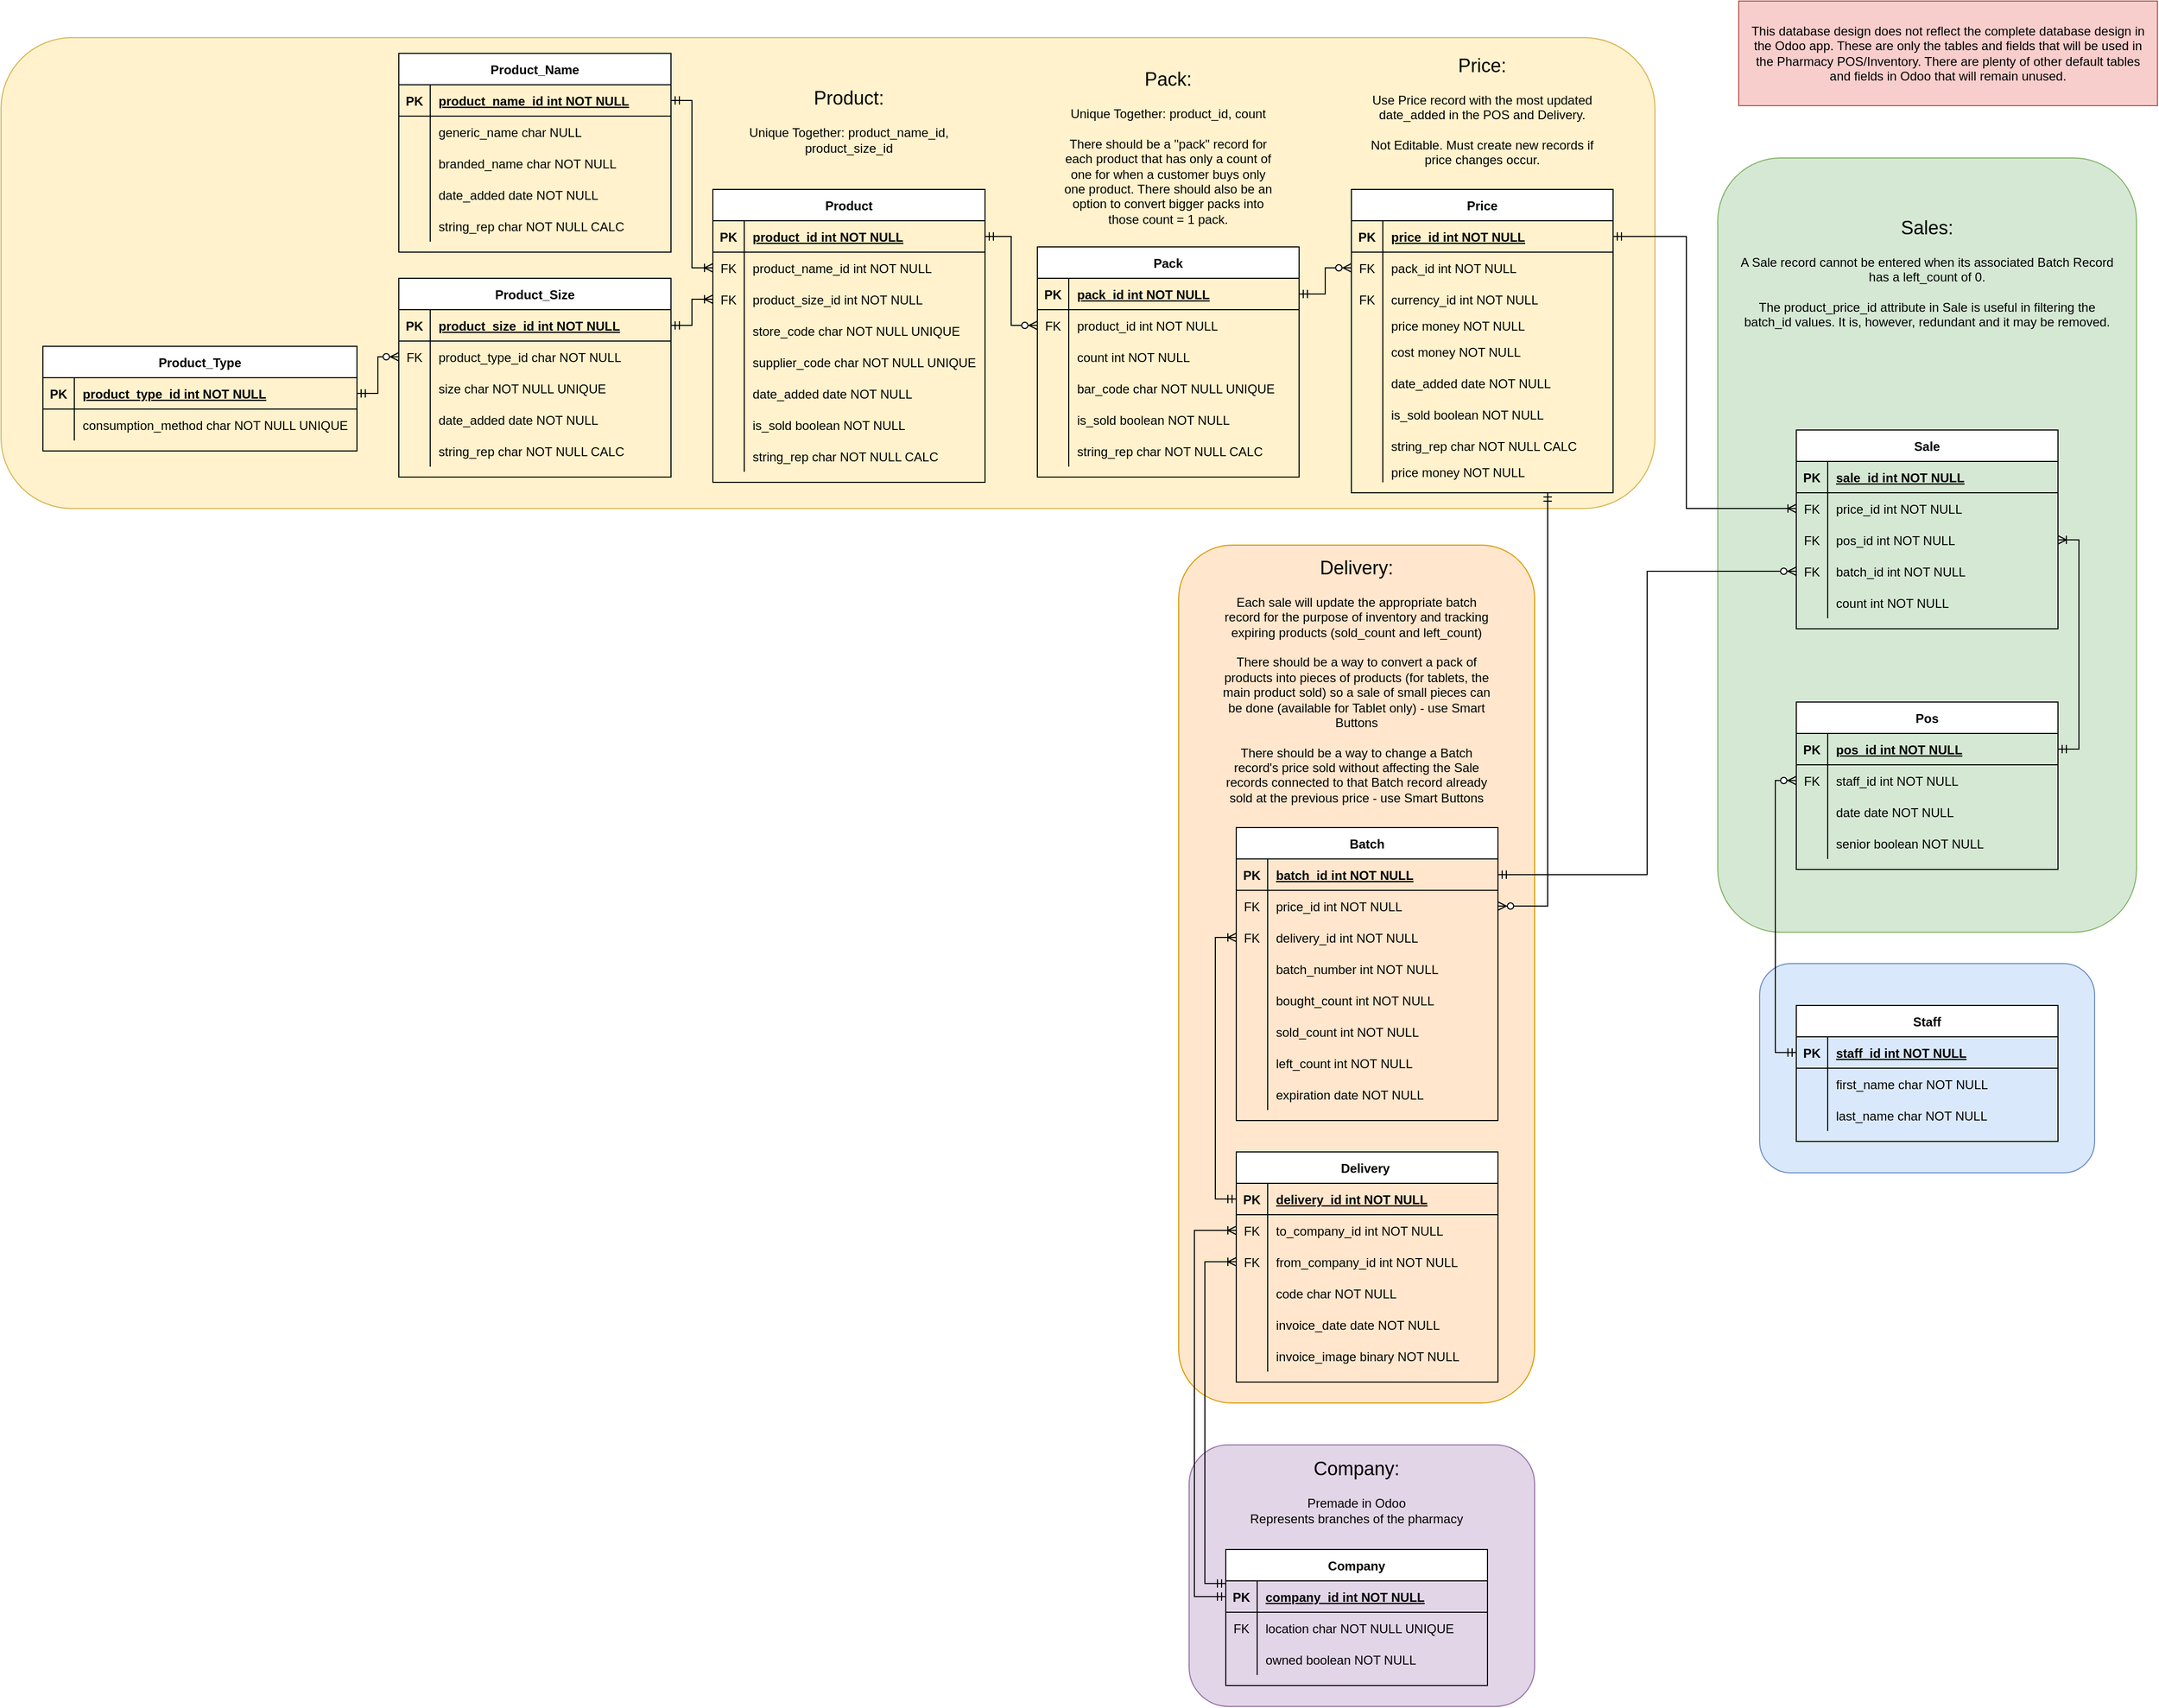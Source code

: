 <mxfile version="14.1.8" type="device"><diagram id="R2lEEEUBdFMjLlhIrx00" name="Page-1"><mxGraphModel dx="2029" dy="593" grid="1" gridSize="10" guides="1" tooltips="1" connect="1" arrows="1" fold="1" page="1" pageScale="1" pageWidth="1100" pageHeight="850" math="0" shadow="0" extFonts="Permanent Marker^https://fonts.googleapis.com/css?family=Permanent+Marker"><root><mxCell id="0"/><mxCell id="1" parent="0"/><mxCell id="C7t__SGUrHy8KvOiSE1j-66" value="" style="rounded=1;whiteSpace=wrap;html=1;fillColor=#dae8fc;strokeColor=#6c8ebf;" parent="1" vertex="1"><mxGeometry x="680" y="970" width="320" height="200" as="geometry"/></mxCell><mxCell id="y2rADIWS1cyUsJ8vePRP-98" value="" style="rounded=1;whiteSpace=wrap;html=1;fillColor=#ffe6cc;strokeColor=#d79b00;" parent="1" vertex="1"><mxGeometry x="125" y="570" width="340" height="820" as="geometry"/></mxCell><mxCell id="y2rADIWS1cyUsJ8vePRP-62" value="" style="rounded=1;whiteSpace=wrap;html=1;fillColor=#e1d5e7;strokeColor=#9673a6;" parent="1" vertex="1"><mxGeometry x="135" y="1430" width="330" height="250" as="geometry"/></mxCell><mxCell id="hZizvtVDcVGfDl-8ThWa-102" value="" style="rounded=0;whiteSpace=wrap;html=1;fillColor=#f8cecc;strokeColor=#b85450;" parent="1" vertex="1"><mxGeometry x="660" y="50" width="400" height="100" as="geometry"/></mxCell><mxCell id="hZizvtVDcVGfDl-8ThWa-99" value="" style="rounded=1;whiteSpace=wrap;html=1;fillColor=#d5e8d4;strokeColor=#82b366;" parent="1" vertex="1"><mxGeometry x="640" y="200" width="400" height="740" as="geometry"/></mxCell><mxCell id="hZizvtVDcVGfDl-8ThWa-8" value="" style="rounded=1;whiteSpace=wrap;html=1;fillColor=#fff2cc;strokeColor=#d6b656;" parent="1" vertex="1"><mxGeometry x="-1000" y="85" width="1580" height="450" as="geometry"/></mxCell><mxCell id="hZizvtVDcVGfDl-8ThWa-9" value="Delivery " style="shape=table;startSize=30;container=1;collapsible=1;childLayout=tableLayout;fixedRows=1;rowLines=0;fontStyle=1;align=center;resizeLast=1;" parent="1" vertex="1"><mxGeometry x="180" y="1150" width="250" height="220" as="geometry"/></mxCell><mxCell id="hZizvtVDcVGfDl-8ThWa-10" value="" style="shape=partialRectangle;collapsible=0;dropTarget=0;pointerEvents=0;fillColor=none;points=[[0,0.5],[1,0.5]];portConstraint=eastwest;top=0;left=0;right=0;bottom=1;" parent="hZizvtVDcVGfDl-8ThWa-9" vertex="1"><mxGeometry y="30" width="250" height="30" as="geometry"/></mxCell><mxCell id="hZizvtVDcVGfDl-8ThWa-11" value="PK" style="shape=partialRectangle;overflow=hidden;connectable=0;fillColor=none;top=0;left=0;bottom=0;right=0;fontStyle=1;" parent="hZizvtVDcVGfDl-8ThWa-10" vertex="1"><mxGeometry width="30" height="30" as="geometry"/></mxCell><mxCell id="hZizvtVDcVGfDl-8ThWa-12" value="delivery_id int NOT NULL " style="shape=partialRectangle;overflow=hidden;connectable=0;fillColor=none;top=0;left=0;bottom=0;right=0;align=left;spacingLeft=6;fontStyle=5;" parent="hZizvtVDcVGfDl-8ThWa-10" vertex="1"><mxGeometry x="30" width="220" height="30" as="geometry"/></mxCell><mxCell id="hZizvtVDcVGfDl-8ThWa-13" value="" style="shape=partialRectangle;collapsible=0;dropTarget=0;pointerEvents=0;fillColor=none;points=[[0,0.5],[1,0.5]];portConstraint=eastwest;top=0;left=0;right=0;bottom=0;" parent="hZizvtVDcVGfDl-8ThWa-9" vertex="1"><mxGeometry y="60" width="250" height="30" as="geometry"/></mxCell><mxCell id="hZizvtVDcVGfDl-8ThWa-14" value="FK" style="shape=partialRectangle;overflow=hidden;connectable=0;fillColor=none;top=0;left=0;bottom=0;right=0;" parent="hZizvtVDcVGfDl-8ThWa-13" vertex="1"><mxGeometry width="30" height="30" as="geometry"/></mxCell><mxCell id="hZizvtVDcVGfDl-8ThWa-15" value="to_company_id int NOT NULL" style="shape=partialRectangle;overflow=hidden;connectable=0;fillColor=none;top=0;left=0;bottom=0;right=0;align=left;spacingLeft=6;" parent="hZizvtVDcVGfDl-8ThWa-13" vertex="1"><mxGeometry x="30" width="220" height="30" as="geometry"/></mxCell><mxCell id="hZizvtVDcVGfDl-8ThWa-16" value="" style="shape=partialRectangle;collapsible=0;dropTarget=0;pointerEvents=0;fillColor=none;points=[[0,0.5],[1,0.5]];portConstraint=eastwest;top=0;left=0;right=0;bottom=0;" parent="hZizvtVDcVGfDl-8ThWa-9" vertex="1"><mxGeometry y="90" width="250" height="30" as="geometry"/></mxCell><mxCell id="hZizvtVDcVGfDl-8ThWa-17" value="FK" style="shape=partialRectangle;overflow=hidden;connectable=0;fillColor=none;top=0;left=0;bottom=0;right=0;" parent="hZizvtVDcVGfDl-8ThWa-16" vertex="1"><mxGeometry width="30" height="30" as="geometry"/></mxCell><mxCell id="hZizvtVDcVGfDl-8ThWa-18" value="from_company_id int NOT NULL" style="shape=partialRectangle;overflow=hidden;connectable=0;fillColor=none;top=0;left=0;bottom=0;right=0;align=left;spacingLeft=6;" parent="hZizvtVDcVGfDl-8ThWa-16" vertex="1"><mxGeometry x="30" width="220" height="30" as="geometry"/></mxCell><mxCell id="C7t__SGUrHy8KvOiSE1j-40" value="" style="shape=partialRectangle;collapsible=0;dropTarget=0;pointerEvents=0;fillColor=none;points=[[0,0.5],[1,0.5]];portConstraint=eastwest;top=0;left=0;right=0;bottom=0;" parent="hZizvtVDcVGfDl-8ThWa-9" vertex="1"><mxGeometry y="120" width="250" height="30" as="geometry"/></mxCell><mxCell id="C7t__SGUrHy8KvOiSE1j-41" value="" style="shape=partialRectangle;overflow=hidden;connectable=0;fillColor=none;top=0;left=0;bottom=0;right=0;" parent="C7t__SGUrHy8KvOiSE1j-40" vertex="1"><mxGeometry width="30" height="30" as="geometry"/></mxCell><mxCell id="C7t__SGUrHy8KvOiSE1j-42" value="code char NOT NULL" style="shape=partialRectangle;overflow=hidden;connectable=0;fillColor=none;top=0;left=0;bottom=0;right=0;align=left;spacingLeft=6;" parent="C7t__SGUrHy8KvOiSE1j-40" vertex="1"><mxGeometry x="30" width="220" height="30" as="geometry"/></mxCell><mxCell id="C7t__SGUrHy8KvOiSE1j-68" value="" style="shape=partialRectangle;collapsible=0;dropTarget=0;pointerEvents=0;fillColor=none;points=[[0,0.5],[1,0.5]];portConstraint=eastwest;top=0;left=0;right=0;bottom=0;" parent="hZizvtVDcVGfDl-8ThWa-9" vertex="1"><mxGeometry y="150" width="250" height="30" as="geometry"/></mxCell><mxCell id="C7t__SGUrHy8KvOiSE1j-69" value="" style="shape=partialRectangle;overflow=hidden;connectable=0;fillColor=none;top=0;left=0;bottom=0;right=0;" parent="C7t__SGUrHy8KvOiSE1j-68" vertex="1"><mxGeometry width="30" height="30" as="geometry"/></mxCell><mxCell id="C7t__SGUrHy8KvOiSE1j-70" value="invoice_date date NOT NULL" style="shape=partialRectangle;overflow=hidden;connectable=0;fillColor=none;top=0;left=0;bottom=0;right=0;align=left;spacingLeft=6;" parent="C7t__SGUrHy8KvOiSE1j-68" vertex="1"><mxGeometry x="30" width="220" height="30" as="geometry"/></mxCell><mxCell id="C7t__SGUrHy8KvOiSE1j-71" value="" style="shape=partialRectangle;collapsible=0;dropTarget=0;pointerEvents=0;fillColor=none;points=[[0,0.5],[1,0.5]];portConstraint=eastwest;top=0;left=0;right=0;bottom=0;" parent="hZizvtVDcVGfDl-8ThWa-9" vertex="1"><mxGeometry y="180" width="250" height="30" as="geometry"/></mxCell><mxCell id="C7t__SGUrHy8KvOiSE1j-72" value="" style="shape=partialRectangle;overflow=hidden;connectable=0;fillColor=none;top=0;left=0;bottom=0;right=0;" parent="C7t__SGUrHy8KvOiSE1j-71" vertex="1"><mxGeometry width="30" height="30" as="geometry"/></mxCell><mxCell id="C7t__SGUrHy8KvOiSE1j-73" value="invoice_image binary NOT NULL" style="shape=partialRectangle;overflow=hidden;connectable=0;fillColor=none;top=0;left=0;bottom=0;right=0;align=left;spacingLeft=6;" parent="C7t__SGUrHy8KvOiSE1j-71" vertex="1"><mxGeometry x="30" width="220" height="30" as="geometry"/></mxCell><mxCell id="hZizvtVDcVGfDl-8ThWa-29" value="Pos" style="shape=table;startSize=30;container=1;collapsible=1;childLayout=tableLayout;fixedRows=1;rowLines=0;fontStyle=1;align=center;resizeLast=1;" parent="1" vertex="1"><mxGeometry x="715" y="720" width="250" height="160" as="geometry"/></mxCell><mxCell id="hZizvtVDcVGfDl-8ThWa-30" value="" style="shape=partialRectangle;collapsible=0;dropTarget=0;pointerEvents=0;fillColor=none;points=[[0,0.5],[1,0.5]];portConstraint=eastwest;top=0;left=0;right=0;bottom=1;" parent="hZizvtVDcVGfDl-8ThWa-29" vertex="1"><mxGeometry y="30" width="250" height="30" as="geometry"/></mxCell><mxCell id="hZizvtVDcVGfDl-8ThWa-31" value="PK" style="shape=partialRectangle;overflow=hidden;connectable=0;fillColor=none;top=0;left=0;bottom=0;right=0;fontStyle=1;" parent="hZizvtVDcVGfDl-8ThWa-30" vertex="1"><mxGeometry width="30" height="30" as="geometry"/></mxCell><mxCell id="hZizvtVDcVGfDl-8ThWa-32" value="pos_id int NOT NULL " style="shape=partialRectangle;overflow=hidden;connectable=0;fillColor=none;top=0;left=0;bottom=0;right=0;align=left;spacingLeft=6;fontStyle=5;" parent="hZizvtVDcVGfDl-8ThWa-30" vertex="1"><mxGeometry x="30" width="220" height="30" as="geometry"/></mxCell><mxCell id="C7t__SGUrHy8KvOiSE1j-46" value="" style="shape=partialRectangle;collapsible=0;dropTarget=0;pointerEvents=0;fillColor=none;points=[[0,0.5],[1,0.5]];portConstraint=eastwest;top=0;left=0;right=0;bottom=0;" parent="hZizvtVDcVGfDl-8ThWa-29" vertex="1"><mxGeometry y="60" width="250" height="30" as="geometry"/></mxCell><mxCell id="C7t__SGUrHy8KvOiSE1j-47" value="FK" style="shape=partialRectangle;overflow=hidden;connectable=0;fillColor=none;top=0;left=0;bottom=0;right=0;" parent="C7t__SGUrHy8KvOiSE1j-46" vertex="1"><mxGeometry width="30" height="30" as="geometry"/></mxCell><mxCell id="C7t__SGUrHy8KvOiSE1j-48" value="staff_id int NOT NULL" style="shape=partialRectangle;overflow=hidden;connectable=0;fillColor=none;top=0;left=0;bottom=0;right=0;align=left;spacingLeft=6;" parent="C7t__SGUrHy8KvOiSE1j-46" vertex="1"><mxGeometry x="30" width="220" height="30" as="geometry"/></mxCell><mxCell id="hZizvtVDcVGfDl-8ThWa-76" value="" style="shape=partialRectangle;collapsible=0;dropTarget=0;pointerEvents=0;fillColor=none;points=[[0,0.5],[1,0.5]];portConstraint=eastwest;top=0;left=0;right=0;bottom=0;" parent="hZizvtVDcVGfDl-8ThWa-29" vertex="1"><mxGeometry y="90" width="250" height="30" as="geometry"/></mxCell><mxCell id="hZizvtVDcVGfDl-8ThWa-77" value="" style="shape=partialRectangle;overflow=hidden;connectable=0;fillColor=none;top=0;left=0;bottom=0;right=0;" parent="hZizvtVDcVGfDl-8ThWa-76" vertex="1"><mxGeometry width="30" height="30" as="geometry"/></mxCell><mxCell id="hZizvtVDcVGfDl-8ThWa-78" value="date date NOT NULL" style="shape=partialRectangle;overflow=hidden;connectable=0;fillColor=none;top=0;left=0;bottom=0;right=0;align=left;spacingLeft=6;" parent="hZizvtVDcVGfDl-8ThWa-76" vertex="1"><mxGeometry x="30" width="220" height="30" as="geometry"/></mxCell><mxCell id="hZizvtVDcVGfDl-8ThWa-103" value="" style="shape=partialRectangle;collapsible=0;dropTarget=0;pointerEvents=0;fillColor=none;points=[[0,0.5],[1,0.5]];portConstraint=eastwest;top=0;left=0;right=0;bottom=0;" parent="hZizvtVDcVGfDl-8ThWa-29" vertex="1"><mxGeometry y="120" width="250" height="30" as="geometry"/></mxCell><mxCell id="hZizvtVDcVGfDl-8ThWa-104" value="" style="shape=partialRectangle;overflow=hidden;connectable=0;fillColor=none;top=0;left=0;bottom=0;right=0;" parent="hZizvtVDcVGfDl-8ThWa-103" vertex="1"><mxGeometry width="30" height="30" as="geometry"/></mxCell><mxCell id="hZizvtVDcVGfDl-8ThWa-105" value="senior boolean NOT NULL" style="shape=partialRectangle;overflow=hidden;connectable=0;fillColor=none;top=0;left=0;bottom=0;right=0;align=left;spacingLeft=6;" parent="hZizvtVDcVGfDl-8ThWa-103" vertex="1"><mxGeometry x="30" width="220" height="30" as="geometry"/></mxCell><mxCell id="hZizvtVDcVGfDl-8ThWa-36" value="Product" style="shape=table;startSize=30;container=1;collapsible=1;childLayout=tableLayout;fixedRows=1;rowLines=0;fontStyle=1;align=center;resizeLast=1;" parent="1" vertex="1"><mxGeometry x="-320" y="230" width="260" height="280" as="geometry"/></mxCell><mxCell id="hZizvtVDcVGfDl-8ThWa-37" value="" style="shape=partialRectangle;collapsible=0;dropTarget=0;pointerEvents=0;fillColor=none;points=[[0,0.5],[1,0.5]];portConstraint=eastwest;top=0;left=0;right=0;bottom=1;" parent="hZizvtVDcVGfDl-8ThWa-36" vertex="1"><mxGeometry y="30" width="260" height="30" as="geometry"/></mxCell><mxCell id="hZizvtVDcVGfDl-8ThWa-38" value="PK" style="shape=partialRectangle;overflow=hidden;connectable=0;fillColor=none;top=0;left=0;bottom=0;right=0;fontStyle=1;" parent="hZizvtVDcVGfDl-8ThWa-37" vertex="1"><mxGeometry width="30" height="30" as="geometry"/></mxCell><mxCell id="hZizvtVDcVGfDl-8ThWa-39" value="product_id int NOT NULL " style="shape=partialRectangle;overflow=hidden;connectable=0;fillColor=none;top=0;left=0;bottom=0;right=0;align=left;spacingLeft=6;fontStyle=5;" parent="hZizvtVDcVGfDl-8ThWa-37" vertex="1"><mxGeometry x="30" width="230" height="30" as="geometry"/></mxCell><mxCell id="hZizvtVDcVGfDl-8ThWa-40" value="" style="shape=partialRectangle;collapsible=0;dropTarget=0;pointerEvents=0;fillColor=none;points=[[0,0.5],[1,0.5]];portConstraint=eastwest;top=0;left=0;right=0;bottom=0;" parent="hZizvtVDcVGfDl-8ThWa-36" vertex="1"><mxGeometry y="60" width="260" height="30" as="geometry"/></mxCell><mxCell id="hZizvtVDcVGfDl-8ThWa-41" value="FK" style="shape=partialRectangle;overflow=hidden;connectable=0;fillColor=none;top=0;left=0;bottom=0;right=0;" parent="hZizvtVDcVGfDl-8ThWa-40" vertex="1"><mxGeometry width="30" height="30" as="geometry"/></mxCell><mxCell id="hZizvtVDcVGfDl-8ThWa-42" value="product_name_id int NOT NULL" style="shape=partialRectangle;overflow=hidden;connectable=0;fillColor=none;top=0;left=0;bottom=0;right=0;align=left;spacingLeft=6;" parent="hZizvtVDcVGfDl-8ThWa-40" vertex="1"><mxGeometry x="30" width="230" height="30" as="geometry"/></mxCell><mxCell id="hZizvtVDcVGfDl-8ThWa-43" value="" style="shape=partialRectangle;collapsible=0;dropTarget=0;pointerEvents=0;fillColor=none;points=[[0,0.5],[1,0.5]];portConstraint=eastwest;top=0;left=0;right=0;bottom=0;" parent="hZizvtVDcVGfDl-8ThWa-36" vertex="1"><mxGeometry y="90" width="260" height="30" as="geometry"/></mxCell><mxCell id="hZizvtVDcVGfDl-8ThWa-44" value="FK" style="shape=partialRectangle;overflow=hidden;connectable=0;fillColor=none;top=0;left=0;bottom=0;right=0;" parent="hZizvtVDcVGfDl-8ThWa-43" vertex="1"><mxGeometry width="30" height="30" as="geometry"/></mxCell><mxCell id="hZizvtVDcVGfDl-8ThWa-45" value="product_size_id int NOT NULL" style="shape=partialRectangle;overflow=hidden;connectable=0;fillColor=none;top=0;left=0;bottom=0;right=0;align=left;spacingLeft=6;" parent="hZizvtVDcVGfDl-8ThWa-43" vertex="1"><mxGeometry x="30" width="230" height="30" as="geometry"/></mxCell><mxCell id="hZizvtVDcVGfDl-8ThWa-46" value="" style="shape=partialRectangle;collapsible=0;dropTarget=0;pointerEvents=0;fillColor=none;points=[[0,0.5],[1,0.5]];portConstraint=eastwest;top=0;left=0;right=0;bottom=0;" parent="hZizvtVDcVGfDl-8ThWa-36" vertex="1"><mxGeometry y="120" width="260" height="30" as="geometry"/></mxCell><mxCell id="hZizvtVDcVGfDl-8ThWa-47" value="" style="shape=partialRectangle;overflow=hidden;connectable=0;fillColor=none;top=0;left=0;bottom=0;right=0;" parent="hZizvtVDcVGfDl-8ThWa-46" vertex="1"><mxGeometry width="30" height="30" as="geometry"/></mxCell><mxCell id="hZizvtVDcVGfDl-8ThWa-48" value="store_code char NOT NULL UNIQUE" style="shape=partialRectangle;overflow=hidden;connectable=0;fillColor=none;top=0;left=0;bottom=0;right=0;align=left;spacingLeft=6;" parent="hZizvtVDcVGfDl-8ThWa-46" vertex="1"><mxGeometry x="30" width="230" height="30" as="geometry"/></mxCell><mxCell id="y2rADIWS1cyUsJ8vePRP-30" value="" style="shape=partialRectangle;collapsible=0;dropTarget=0;pointerEvents=0;fillColor=none;points=[[0,0.5],[1,0.5]];portConstraint=eastwest;top=0;left=0;right=0;bottom=0;" parent="hZizvtVDcVGfDl-8ThWa-36" vertex="1"><mxGeometry y="150" width="260" height="30" as="geometry"/></mxCell><mxCell id="y2rADIWS1cyUsJ8vePRP-31" value="" style="shape=partialRectangle;overflow=hidden;connectable=0;fillColor=none;top=0;left=0;bottom=0;right=0;" parent="y2rADIWS1cyUsJ8vePRP-30" vertex="1"><mxGeometry width="30" height="30" as="geometry"/></mxCell><mxCell id="y2rADIWS1cyUsJ8vePRP-32" value="supplier_code char NOT NULL UNIQUE" style="shape=partialRectangle;overflow=hidden;connectable=0;fillColor=none;top=0;left=0;bottom=0;right=0;align=left;spacingLeft=6;" parent="y2rADIWS1cyUsJ8vePRP-30" vertex="1"><mxGeometry x="30" width="230" height="30" as="geometry"/></mxCell><mxCell id="hZizvtVDcVGfDl-8ThWa-49" value="" style="shape=partialRectangle;collapsible=0;dropTarget=0;pointerEvents=0;fillColor=none;points=[[0,0.5],[1,0.5]];portConstraint=eastwest;top=0;left=0;right=0;bottom=0;" parent="hZizvtVDcVGfDl-8ThWa-36" vertex="1"><mxGeometry y="180" width="260" height="30" as="geometry"/></mxCell><mxCell id="hZizvtVDcVGfDl-8ThWa-50" value="" style="shape=partialRectangle;overflow=hidden;connectable=0;fillColor=none;top=0;left=0;bottom=0;right=0;" parent="hZizvtVDcVGfDl-8ThWa-49" vertex="1"><mxGeometry width="30" height="30" as="geometry"/></mxCell><mxCell id="hZizvtVDcVGfDl-8ThWa-51" value="date_added date NOT NULL" style="shape=partialRectangle;overflow=hidden;connectable=0;fillColor=none;top=0;left=0;bottom=0;right=0;align=left;spacingLeft=6;" parent="hZizvtVDcVGfDl-8ThWa-49" vertex="1"><mxGeometry x="30" width="230" height="30" as="geometry"/></mxCell><mxCell id="y2rADIWS1cyUsJ8vePRP-27" value="" style="shape=partialRectangle;collapsible=0;dropTarget=0;pointerEvents=0;fillColor=none;points=[[0,0.5],[1,0.5]];portConstraint=eastwest;top=0;left=0;right=0;bottom=0;" parent="hZizvtVDcVGfDl-8ThWa-36" vertex="1"><mxGeometry y="210" width="260" height="30" as="geometry"/></mxCell><mxCell id="y2rADIWS1cyUsJ8vePRP-28" value="" style="shape=partialRectangle;overflow=hidden;connectable=0;fillColor=none;top=0;left=0;bottom=0;right=0;" parent="y2rADIWS1cyUsJ8vePRP-27" vertex="1"><mxGeometry width="30" height="30" as="geometry"/></mxCell><mxCell id="y2rADIWS1cyUsJ8vePRP-29" value="is_sold boolean NOT NULL" style="shape=partialRectangle;overflow=hidden;connectable=0;fillColor=none;top=0;left=0;bottom=0;right=0;align=left;spacingLeft=6;" parent="y2rADIWS1cyUsJ8vePRP-27" vertex="1"><mxGeometry x="30" width="230" height="30" as="geometry"/></mxCell><mxCell id="Qntnv3MnLHZoy2zle8Yj-1" value="" style="shape=partialRectangle;collapsible=0;dropTarget=0;pointerEvents=0;fillColor=none;points=[[0,0.5],[1,0.5]];portConstraint=eastwest;top=0;left=0;right=0;bottom=0;" parent="hZizvtVDcVGfDl-8ThWa-36" vertex="1"><mxGeometry y="240" width="260" height="30" as="geometry"/></mxCell><mxCell id="Qntnv3MnLHZoy2zle8Yj-2" value="" style="shape=partialRectangle;overflow=hidden;connectable=0;fillColor=none;top=0;left=0;bottom=0;right=0;" parent="Qntnv3MnLHZoy2zle8Yj-1" vertex="1"><mxGeometry width="30" height="30" as="geometry"/></mxCell><mxCell id="Qntnv3MnLHZoy2zle8Yj-3" value="string_rep char NOT NULL CALC" style="shape=partialRectangle;overflow=hidden;connectable=0;fillColor=none;top=0;left=0;bottom=0;right=0;align=left;spacingLeft=6;" parent="Qntnv3MnLHZoy2zle8Yj-1" vertex="1"><mxGeometry x="30" width="230" height="30" as="geometry"/></mxCell><mxCell id="hZizvtVDcVGfDl-8ThWa-56" value="&lt;font style=&quot;font-size: 18px&quot;&gt;Product:&lt;/font&gt;&lt;br&gt;&lt;br&gt;Unique Together:&amp;nbsp;&lt;span style=&quot;text-align: left&quot;&gt;product_name_id&lt;/span&gt;, product_size_id" style="text;html=1;strokeColor=none;fillColor=none;align=center;verticalAlign=middle;whiteSpace=wrap;rounded=0;" parent="1" vertex="1"><mxGeometry x="-295" y="130" width="210" height="70" as="geometry"/></mxCell><mxCell id="hZizvtVDcVGfDl-8ThWa-57" value="Product_Name" style="shape=table;startSize=30;container=1;collapsible=1;childLayout=tableLayout;fixedRows=1;rowLines=0;fontStyle=1;align=center;resizeLast=1;" parent="1" vertex="1"><mxGeometry x="-620" y="100" width="260" height="190" as="geometry"/></mxCell><mxCell id="hZizvtVDcVGfDl-8ThWa-58" value="" style="shape=partialRectangle;collapsible=0;dropTarget=0;pointerEvents=0;fillColor=none;points=[[0,0.5],[1,0.5]];portConstraint=eastwest;top=0;left=0;right=0;bottom=1;" parent="hZizvtVDcVGfDl-8ThWa-57" vertex="1"><mxGeometry y="30" width="260" height="30" as="geometry"/></mxCell><mxCell id="hZizvtVDcVGfDl-8ThWa-59" value="PK" style="shape=partialRectangle;overflow=hidden;connectable=0;fillColor=none;top=0;left=0;bottom=0;right=0;fontStyle=1;" parent="hZizvtVDcVGfDl-8ThWa-58" vertex="1"><mxGeometry width="30" height="30" as="geometry"/></mxCell><mxCell id="hZizvtVDcVGfDl-8ThWa-60" value="product_name_id int NOT NULL" style="shape=partialRectangle;overflow=hidden;connectable=0;fillColor=none;top=0;left=0;bottom=0;right=0;align=left;spacingLeft=6;fontStyle=5;" parent="hZizvtVDcVGfDl-8ThWa-58" vertex="1"><mxGeometry x="30" width="230" height="30" as="geometry"/></mxCell><mxCell id="hZizvtVDcVGfDl-8ThWa-61" value="" style="shape=partialRectangle;collapsible=0;dropTarget=0;pointerEvents=0;fillColor=none;points=[[0,0.5],[1,0.5]];portConstraint=eastwest;top=0;left=0;right=0;bottom=0;" parent="hZizvtVDcVGfDl-8ThWa-57" vertex="1"><mxGeometry y="60" width="260" height="30" as="geometry"/></mxCell><mxCell id="hZizvtVDcVGfDl-8ThWa-62" value="" style="shape=partialRectangle;overflow=hidden;connectable=0;fillColor=none;top=0;left=0;bottom=0;right=0;" parent="hZizvtVDcVGfDl-8ThWa-61" vertex="1"><mxGeometry width="30" height="30" as="geometry"/></mxCell><mxCell id="hZizvtVDcVGfDl-8ThWa-63" value="generic_name char NULL" style="shape=partialRectangle;overflow=hidden;connectable=0;fillColor=none;top=0;left=0;bottom=0;right=0;align=left;spacingLeft=6;" parent="hZizvtVDcVGfDl-8ThWa-61" vertex="1"><mxGeometry x="30" width="230" height="30" as="geometry"/></mxCell><mxCell id="IUVyjhz8S9lsdPL5E5Ha-1" value="" style="shape=partialRectangle;collapsible=0;dropTarget=0;pointerEvents=0;fillColor=none;points=[[0,0.5],[1,0.5]];portConstraint=eastwest;top=0;left=0;right=0;bottom=0;" parent="hZizvtVDcVGfDl-8ThWa-57" vertex="1"><mxGeometry y="90" width="260" height="30" as="geometry"/></mxCell><mxCell id="IUVyjhz8S9lsdPL5E5Ha-2" value="" style="shape=partialRectangle;overflow=hidden;connectable=0;fillColor=none;top=0;left=0;bottom=0;right=0;" parent="IUVyjhz8S9lsdPL5E5Ha-1" vertex="1"><mxGeometry width="30" height="30" as="geometry"/></mxCell><mxCell id="IUVyjhz8S9lsdPL5E5Ha-3" value="branded_name char NOT NULL" style="shape=partialRectangle;overflow=hidden;connectable=0;fillColor=none;top=0;left=0;bottom=0;right=0;align=left;spacingLeft=6;" parent="IUVyjhz8S9lsdPL5E5Ha-1" vertex="1"><mxGeometry x="30" width="230" height="30" as="geometry"/></mxCell><mxCell id="87fkVZrR-_Sd4x2Xw7dQ-3" value="" style="shape=partialRectangle;collapsible=0;dropTarget=0;pointerEvents=0;fillColor=none;points=[[0,0.5],[1,0.5]];portConstraint=eastwest;top=0;left=0;right=0;bottom=0;" parent="hZizvtVDcVGfDl-8ThWa-57" vertex="1"><mxGeometry y="120" width="260" height="30" as="geometry"/></mxCell><mxCell id="87fkVZrR-_Sd4x2Xw7dQ-4" value="" style="shape=partialRectangle;overflow=hidden;connectable=0;fillColor=none;top=0;left=0;bottom=0;right=0;" parent="87fkVZrR-_Sd4x2Xw7dQ-3" vertex="1"><mxGeometry width="30" height="30" as="geometry"/></mxCell><mxCell id="87fkVZrR-_Sd4x2Xw7dQ-5" value="date_added date NOT NULL" style="shape=partialRectangle;overflow=hidden;connectable=0;fillColor=none;top=0;left=0;bottom=0;right=0;align=left;spacingLeft=6;" parent="87fkVZrR-_Sd4x2Xw7dQ-3" vertex="1"><mxGeometry x="30" width="230" height="30" as="geometry"/></mxCell><mxCell id="M7sTpqEWes_lq6l5aEVA-1" value="" style="shape=partialRectangle;collapsible=0;dropTarget=0;pointerEvents=0;fillColor=none;points=[[0,0.5],[1,0.5]];portConstraint=eastwest;top=0;left=0;right=0;bottom=0;" parent="hZizvtVDcVGfDl-8ThWa-57" vertex="1"><mxGeometry y="150" width="260" height="30" as="geometry"/></mxCell><mxCell id="M7sTpqEWes_lq6l5aEVA-2" value="" style="shape=partialRectangle;overflow=hidden;connectable=0;fillColor=none;top=0;left=0;bottom=0;right=0;" parent="M7sTpqEWes_lq6l5aEVA-1" vertex="1"><mxGeometry width="30" height="30" as="geometry"/></mxCell><mxCell id="M7sTpqEWes_lq6l5aEVA-3" value="string_rep char NOT NULL CALC" style="shape=partialRectangle;overflow=hidden;connectable=0;fillColor=none;top=0;left=0;bottom=0;right=0;align=left;spacingLeft=6;" parent="M7sTpqEWes_lq6l5aEVA-1" vertex="1"><mxGeometry x="30" width="230" height="30" as="geometry"/></mxCell><mxCell id="hZizvtVDcVGfDl-8ThWa-64" style="edgeStyle=orthogonalEdgeStyle;rounded=0;orthogonalLoop=1;jettySize=auto;html=1;exitX=1;exitY=0.5;exitDx=0;exitDy=0;endArrow=ERoneToMany;endFill=0;startArrow=ERmandOne;startFill=0;entryX=0;entryY=0.5;entryDx=0;entryDy=0;" parent="1" source="hZizvtVDcVGfDl-8ThWa-58" target="hZizvtVDcVGfDl-8ThWa-40" edge="1"><mxGeometry relative="1" as="geometry"/></mxCell><mxCell id="hZizvtVDcVGfDl-8ThWa-65" value="Product_Size" style="shape=table;startSize=30;container=1;collapsible=1;childLayout=tableLayout;fixedRows=1;rowLines=0;fontStyle=1;align=center;resizeLast=1;" parent="1" vertex="1"><mxGeometry x="-620" y="315" width="260" height="190" as="geometry"/></mxCell><mxCell id="hZizvtVDcVGfDl-8ThWa-66" value="" style="shape=partialRectangle;collapsible=0;dropTarget=0;pointerEvents=0;fillColor=none;points=[[0,0.5],[1,0.5]];portConstraint=eastwest;top=0;left=0;right=0;bottom=1;" parent="hZizvtVDcVGfDl-8ThWa-65" vertex="1"><mxGeometry y="30" width="260" height="30" as="geometry"/></mxCell><mxCell id="hZizvtVDcVGfDl-8ThWa-67" value="PK" style="shape=partialRectangle;overflow=hidden;connectable=0;fillColor=none;top=0;left=0;bottom=0;right=0;fontStyle=1;" parent="hZizvtVDcVGfDl-8ThWa-66" vertex="1"><mxGeometry width="30" height="30" as="geometry"/></mxCell><mxCell id="hZizvtVDcVGfDl-8ThWa-68" value="product_size_id int NOT NULL" style="shape=partialRectangle;overflow=hidden;connectable=0;fillColor=none;top=0;left=0;bottom=0;right=0;align=left;spacingLeft=6;fontStyle=5;" parent="hZizvtVDcVGfDl-8ThWa-66" vertex="1"><mxGeometry x="30" width="230" height="30" as="geometry"/></mxCell><mxCell id="IUVyjhz8S9lsdPL5E5Ha-4" value="" style="shape=partialRectangle;collapsible=0;dropTarget=0;pointerEvents=0;fillColor=none;points=[[0,0.5],[1,0.5]];portConstraint=eastwest;top=0;left=0;right=0;bottom=0;" parent="hZizvtVDcVGfDl-8ThWa-65" vertex="1"><mxGeometry y="60" width="260" height="30" as="geometry"/></mxCell><mxCell id="IUVyjhz8S9lsdPL5E5Ha-5" value="FK" style="shape=partialRectangle;overflow=hidden;connectable=0;fillColor=none;top=0;left=0;bottom=0;right=0;" parent="IUVyjhz8S9lsdPL5E5Ha-4" vertex="1"><mxGeometry width="30" height="30" as="geometry"/></mxCell><mxCell id="IUVyjhz8S9lsdPL5E5Ha-6" value="product_type_id char NOT NULL" style="shape=partialRectangle;overflow=hidden;connectable=0;fillColor=none;top=0;left=0;bottom=0;right=0;align=left;spacingLeft=6;" parent="IUVyjhz8S9lsdPL5E5Ha-4" vertex="1"><mxGeometry x="30" width="230" height="30" as="geometry"/></mxCell><mxCell id="hZizvtVDcVGfDl-8ThWa-69" value="" style="shape=partialRectangle;collapsible=0;dropTarget=0;pointerEvents=0;fillColor=none;points=[[0,0.5],[1,0.5]];portConstraint=eastwest;top=0;left=0;right=0;bottom=0;" parent="hZizvtVDcVGfDl-8ThWa-65" vertex="1"><mxGeometry y="90" width="260" height="30" as="geometry"/></mxCell><mxCell id="hZizvtVDcVGfDl-8ThWa-70" value="" style="shape=partialRectangle;overflow=hidden;connectable=0;fillColor=none;top=0;left=0;bottom=0;right=0;" parent="hZizvtVDcVGfDl-8ThWa-69" vertex="1"><mxGeometry width="30" height="30" as="geometry"/></mxCell><mxCell id="hZizvtVDcVGfDl-8ThWa-71" value="size char NOT NULL UNIQUE" style="shape=partialRectangle;overflow=hidden;connectable=0;fillColor=none;top=0;left=0;bottom=0;right=0;align=left;spacingLeft=6;" parent="hZizvtVDcVGfDl-8ThWa-69" vertex="1"><mxGeometry x="30" width="230" height="30" as="geometry"/></mxCell><mxCell id="87fkVZrR-_Sd4x2Xw7dQ-13" value="" style="shape=partialRectangle;collapsible=0;dropTarget=0;pointerEvents=0;fillColor=none;points=[[0,0.5],[1,0.5]];portConstraint=eastwest;top=0;left=0;right=0;bottom=0;" parent="hZizvtVDcVGfDl-8ThWa-65" vertex="1"><mxGeometry y="120" width="260" height="30" as="geometry"/></mxCell><mxCell id="87fkVZrR-_Sd4x2Xw7dQ-14" value="" style="shape=partialRectangle;overflow=hidden;connectable=0;fillColor=none;top=0;left=0;bottom=0;right=0;" parent="87fkVZrR-_Sd4x2Xw7dQ-13" vertex="1"><mxGeometry width="30" height="30" as="geometry"/></mxCell><mxCell id="87fkVZrR-_Sd4x2Xw7dQ-15" value="date_added date NOT NULL" style="shape=partialRectangle;overflow=hidden;connectable=0;fillColor=none;top=0;left=0;bottom=0;right=0;align=left;spacingLeft=6;" parent="87fkVZrR-_Sd4x2Xw7dQ-13" vertex="1"><mxGeometry x="30" width="230" height="30" as="geometry"/></mxCell><mxCell id="M7sTpqEWes_lq6l5aEVA-4" value="" style="shape=partialRectangle;collapsible=0;dropTarget=0;pointerEvents=0;fillColor=none;points=[[0,0.5],[1,0.5]];portConstraint=eastwest;top=0;left=0;right=0;bottom=0;" parent="hZizvtVDcVGfDl-8ThWa-65" vertex="1"><mxGeometry y="150" width="260" height="30" as="geometry"/></mxCell><mxCell id="M7sTpqEWes_lq6l5aEVA-5" value="" style="shape=partialRectangle;overflow=hidden;connectable=0;fillColor=none;top=0;left=0;bottom=0;right=0;" parent="M7sTpqEWes_lq6l5aEVA-4" vertex="1"><mxGeometry width="30" height="30" as="geometry"/></mxCell><mxCell id="M7sTpqEWes_lq6l5aEVA-6" value="string_rep char NOT NULL CALC" style="shape=partialRectangle;overflow=hidden;connectable=0;fillColor=none;top=0;left=0;bottom=0;right=0;align=left;spacingLeft=6;" parent="M7sTpqEWes_lq6l5aEVA-4" vertex="1"><mxGeometry x="30" width="230" height="30" as="geometry"/></mxCell><mxCell id="hZizvtVDcVGfDl-8ThWa-72" style="edgeStyle=orthogonalEdgeStyle;rounded=0;orthogonalLoop=1;jettySize=auto;html=1;exitX=1;exitY=0.5;exitDx=0;exitDy=0;endArrow=ERoneToMany;endFill=0;startArrow=ERmandOne;startFill=0;entryX=0;entryY=0.5;entryDx=0;entryDy=0;" parent="1" source="hZizvtVDcVGfDl-8ThWa-66" target="hZizvtVDcVGfDl-8ThWa-43" edge="1"><mxGeometry relative="1" as="geometry"><mxPoint x="-90" y="185" as="sourcePoint"/><mxPoint x="-30" y="200" as="targetPoint"/></mxGeometry></mxCell><mxCell id="hZizvtVDcVGfDl-8ThWa-79" value="Sale" style="shape=table;startSize=30;container=1;collapsible=1;childLayout=tableLayout;fixedRows=1;rowLines=0;fontStyle=1;align=center;resizeLast=1;" parent="1" vertex="1"><mxGeometry x="715" y="460" width="250" height="190" as="geometry"/></mxCell><mxCell id="hZizvtVDcVGfDl-8ThWa-80" value="" style="shape=partialRectangle;collapsible=0;dropTarget=0;pointerEvents=0;fillColor=none;points=[[0,0.5],[1,0.5]];portConstraint=eastwest;top=0;left=0;right=0;bottom=1;" parent="hZizvtVDcVGfDl-8ThWa-79" vertex="1"><mxGeometry y="30" width="250" height="30" as="geometry"/></mxCell><mxCell id="hZizvtVDcVGfDl-8ThWa-81" value="PK" style="shape=partialRectangle;overflow=hidden;connectable=0;fillColor=none;top=0;left=0;bottom=0;right=0;fontStyle=1;" parent="hZizvtVDcVGfDl-8ThWa-80" vertex="1"><mxGeometry width="30" height="30" as="geometry"/></mxCell><mxCell id="hZizvtVDcVGfDl-8ThWa-82" value="sale_id int NOT NULL " style="shape=partialRectangle;overflow=hidden;connectable=0;fillColor=none;top=0;left=0;bottom=0;right=0;align=left;spacingLeft=6;fontStyle=5;" parent="hZizvtVDcVGfDl-8ThWa-80" vertex="1"><mxGeometry x="30" width="220" height="30" as="geometry"/></mxCell><mxCell id="hZizvtVDcVGfDl-8ThWa-83" value="" style="shape=partialRectangle;collapsible=0;dropTarget=0;pointerEvents=0;fillColor=none;points=[[0,0.5],[1,0.5]];portConstraint=eastwest;top=0;left=0;right=0;bottom=0;" parent="hZizvtVDcVGfDl-8ThWa-79" vertex="1"><mxGeometry y="60" width="250" height="30" as="geometry"/></mxCell><mxCell id="hZizvtVDcVGfDl-8ThWa-84" value="FK" style="shape=partialRectangle;overflow=hidden;connectable=0;fillColor=none;top=0;left=0;bottom=0;right=0;" parent="hZizvtVDcVGfDl-8ThWa-83" vertex="1"><mxGeometry width="30" height="30" as="geometry"/></mxCell><mxCell id="hZizvtVDcVGfDl-8ThWa-85" value="price_id int NOT NULL" style="shape=partialRectangle;overflow=hidden;connectable=0;fillColor=none;top=0;left=0;bottom=0;right=0;align=left;spacingLeft=6;" parent="hZizvtVDcVGfDl-8ThWa-83" vertex="1"><mxGeometry x="30" width="220" height="30" as="geometry"/></mxCell><mxCell id="hZizvtVDcVGfDl-8ThWa-91" value="" style="shape=partialRectangle;collapsible=0;dropTarget=0;pointerEvents=0;fillColor=none;points=[[0,0.5],[1,0.5]];portConstraint=eastwest;top=0;left=0;right=0;bottom=0;" parent="hZizvtVDcVGfDl-8ThWa-79" vertex="1"><mxGeometry y="90" width="250" height="30" as="geometry"/></mxCell><mxCell id="hZizvtVDcVGfDl-8ThWa-92" value="FK" style="shape=partialRectangle;overflow=hidden;connectable=0;fillColor=none;top=0;left=0;bottom=0;right=0;" parent="hZizvtVDcVGfDl-8ThWa-91" vertex="1"><mxGeometry width="30" height="30" as="geometry"/></mxCell><mxCell id="hZizvtVDcVGfDl-8ThWa-93" value="pos_id int NOT NULL" style="shape=partialRectangle;overflow=hidden;connectable=0;fillColor=none;top=0;left=0;bottom=0;right=0;align=left;spacingLeft=6;" parent="hZizvtVDcVGfDl-8ThWa-91" vertex="1"><mxGeometry x="30" width="220" height="30" as="geometry"/></mxCell><mxCell id="C7t__SGUrHy8KvOiSE1j-35" value="" style="shape=partialRectangle;collapsible=0;dropTarget=0;pointerEvents=0;fillColor=none;points=[[0,0.5],[1,0.5]];portConstraint=eastwest;top=0;left=0;right=0;bottom=0;" parent="hZizvtVDcVGfDl-8ThWa-79" vertex="1"><mxGeometry y="120" width="250" height="30" as="geometry"/></mxCell><mxCell id="C7t__SGUrHy8KvOiSE1j-36" value="FK" style="shape=partialRectangle;overflow=hidden;connectable=0;fillColor=none;top=0;left=0;bottom=0;right=0;" parent="C7t__SGUrHy8KvOiSE1j-35" vertex="1"><mxGeometry width="30" height="30" as="geometry"/></mxCell><mxCell id="C7t__SGUrHy8KvOiSE1j-37" value="batch_id int NOT NULL" style="shape=partialRectangle;overflow=hidden;connectable=0;fillColor=none;top=0;left=0;bottom=0;right=0;align=left;spacingLeft=6;" parent="C7t__SGUrHy8KvOiSE1j-35" vertex="1"><mxGeometry x="30" width="220" height="30" as="geometry"/></mxCell><mxCell id="hZizvtVDcVGfDl-8ThWa-86" value="" style="shape=partialRectangle;collapsible=0;dropTarget=0;pointerEvents=0;fillColor=none;points=[[0,0.5],[1,0.5]];portConstraint=eastwest;top=0;left=0;right=0;bottom=0;" parent="hZizvtVDcVGfDl-8ThWa-79" vertex="1"><mxGeometry y="150" width="250" height="30" as="geometry"/></mxCell><mxCell id="hZizvtVDcVGfDl-8ThWa-87" value="" style="shape=partialRectangle;overflow=hidden;connectable=0;fillColor=none;top=0;left=0;bottom=0;right=0;" parent="hZizvtVDcVGfDl-8ThWa-86" vertex="1"><mxGeometry width="30" height="30" as="geometry"/></mxCell><mxCell id="hZizvtVDcVGfDl-8ThWa-88" value="count int NOT NULL" style="shape=partialRectangle;overflow=hidden;connectable=0;fillColor=none;top=0;left=0;bottom=0;right=0;align=left;spacingLeft=6;" parent="hZizvtVDcVGfDl-8ThWa-86" vertex="1"><mxGeometry x="30" width="220" height="30" as="geometry"/></mxCell><mxCell id="hZizvtVDcVGfDl-8ThWa-89" style="edgeStyle=orthogonalEdgeStyle;rounded=0;orthogonalLoop=1;jettySize=auto;html=1;endArrow=ERoneToMany;endFill=0;startArrow=ERmandOne;startFill=0;entryX=0;entryY=0.5;entryDx=0;entryDy=0;exitX=1;exitY=0.5;exitDx=0;exitDy=0;" parent="1" source="u9d_CLHMScwH06YwC5TG-20" target="hZizvtVDcVGfDl-8ThWa-83" edge="1"><mxGeometry relative="1" as="geometry"><mxPoint x="590" y="335" as="sourcePoint"/><mxPoint x="340" y="285.0" as="targetPoint"/><Array as="points"><mxPoint x="610" y="275"/><mxPoint x="610" y="535"/></Array></mxGeometry></mxCell><mxCell id="hZizvtVDcVGfDl-8ThWa-98" style="edgeStyle=orthogonalEdgeStyle;rounded=0;orthogonalLoop=1;jettySize=auto;html=1;endArrow=ERoneToMany;endFill=0;startArrow=ERmandOne;startFill=0;entryX=1;entryY=0.5;entryDx=0;entryDy=0;exitX=1;exitY=0.5;exitDx=0;exitDy=0;" parent="1" source="hZizvtVDcVGfDl-8ThWa-30" target="hZizvtVDcVGfDl-8ThWa-91" edge="1"><mxGeometry relative="1" as="geometry"><mxPoint x="590" y="195" as="sourcePoint"/><mxPoint x="710" y="310" as="targetPoint"/></mxGeometry></mxCell><mxCell id="hZizvtVDcVGfDl-8ThWa-100" value="This database design does not reflect the complete database design in the Odoo app. These are only the tables and fields that will be used in the Pharmacy POS/Inventory. There are plenty of other default tables and fields in Odoo that will remain unused." style="text;html=1;strokeColor=none;fillColor=none;align=center;verticalAlign=middle;whiteSpace=wrap;rounded=0;" parent="1" vertex="1"><mxGeometry x="670" y="60" width="380" height="80" as="geometry"/></mxCell><mxCell id="hZizvtVDcVGfDl-8ThWa-106" value="&lt;font style=&quot;font-size: 18px&quot;&gt;Sales:&lt;/font&gt;&lt;br&gt;&lt;br&gt;A Sale record cannot be entered when its associated Batch Record has a left_count of 0.&lt;br&gt;&lt;br&gt;The product_price_id attribute in Sale is useful in filtering the batch_id values. It is, however, redundant and it may be removed." style="text;html=1;strokeColor=none;fillColor=none;align=center;verticalAlign=middle;whiteSpace=wrap;rounded=0;" parent="1" vertex="1"><mxGeometry x="660" y="250" width="360" height="120" as="geometry"/></mxCell><mxCell id="y2rADIWS1cyUsJ8vePRP-38" value="Company" style="shape=table;startSize=30;container=1;collapsible=1;childLayout=tableLayout;fixedRows=1;rowLines=0;fontStyle=1;align=center;resizeLast=1;" parent="1" vertex="1"><mxGeometry x="170" y="1530" width="250" height="130" as="geometry"/></mxCell><mxCell id="y2rADIWS1cyUsJ8vePRP-39" value="" style="shape=partialRectangle;collapsible=0;dropTarget=0;pointerEvents=0;fillColor=none;points=[[0,0.5],[1,0.5]];portConstraint=eastwest;top=0;left=0;right=0;bottom=1;" parent="y2rADIWS1cyUsJ8vePRP-38" vertex="1"><mxGeometry y="30" width="250" height="30" as="geometry"/></mxCell><mxCell id="y2rADIWS1cyUsJ8vePRP-40" value="PK" style="shape=partialRectangle;overflow=hidden;connectable=0;fillColor=none;top=0;left=0;bottom=0;right=0;fontStyle=1;" parent="y2rADIWS1cyUsJ8vePRP-39" vertex="1"><mxGeometry width="30" height="30" as="geometry"/></mxCell><mxCell id="y2rADIWS1cyUsJ8vePRP-41" value="company_id int NOT NULL " style="shape=partialRectangle;overflow=hidden;connectable=0;fillColor=none;top=0;left=0;bottom=0;right=0;align=left;spacingLeft=6;fontStyle=5;" parent="y2rADIWS1cyUsJ8vePRP-39" vertex="1"><mxGeometry x="30" width="220" height="30" as="geometry"/></mxCell><mxCell id="y2rADIWS1cyUsJ8vePRP-42" value="" style="shape=partialRectangle;collapsible=0;dropTarget=0;pointerEvents=0;fillColor=none;points=[[0,0.5],[1,0.5]];portConstraint=eastwest;top=0;left=0;right=0;bottom=0;" parent="y2rADIWS1cyUsJ8vePRP-38" vertex="1"><mxGeometry y="60" width="250" height="30" as="geometry"/></mxCell><mxCell id="y2rADIWS1cyUsJ8vePRP-43" value="FK" style="shape=partialRectangle;overflow=hidden;connectable=0;fillColor=none;top=0;left=0;bottom=0;right=0;" parent="y2rADIWS1cyUsJ8vePRP-42" vertex="1"><mxGeometry width="30" height="30" as="geometry"/></mxCell><mxCell id="y2rADIWS1cyUsJ8vePRP-44" value="location char NOT NULL UNIQUE" style="shape=partialRectangle;overflow=hidden;connectable=0;fillColor=none;top=0;left=0;bottom=0;right=0;align=left;spacingLeft=6;" parent="y2rADIWS1cyUsJ8vePRP-42" vertex="1"><mxGeometry x="30" width="220" height="30" as="geometry"/></mxCell><mxCell id="y2rADIWS1cyUsJ8vePRP-56" value="" style="shape=partialRectangle;collapsible=0;dropTarget=0;pointerEvents=0;fillColor=none;points=[[0,0.5],[1,0.5]];portConstraint=eastwest;top=0;left=0;right=0;bottom=0;" parent="y2rADIWS1cyUsJ8vePRP-38" vertex="1"><mxGeometry y="90" width="250" height="30" as="geometry"/></mxCell><mxCell id="y2rADIWS1cyUsJ8vePRP-57" value="" style="shape=partialRectangle;overflow=hidden;connectable=0;fillColor=none;top=0;left=0;bottom=0;right=0;" parent="y2rADIWS1cyUsJ8vePRP-56" vertex="1"><mxGeometry width="30" height="30" as="geometry"/></mxCell><mxCell id="y2rADIWS1cyUsJ8vePRP-58" value="owned boolean NOT NULL" style="shape=partialRectangle;overflow=hidden;connectable=0;fillColor=none;top=0;left=0;bottom=0;right=0;align=left;spacingLeft=6;" parent="y2rADIWS1cyUsJ8vePRP-56" vertex="1"><mxGeometry x="30" width="220" height="30" as="geometry"/></mxCell><mxCell id="y2rADIWS1cyUsJ8vePRP-59" value="&lt;font style=&quot;font-size: 18px&quot;&gt;Company:&lt;/font&gt;&lt;br&gt;&lt;br&gt;Premade in Odoo&lt;br&gt;Represents branches of the pharmacy" style="text;html=1;strokeColor=none;fillColor=none;align=center;verticalAlign=middle;whiteSpace=wrap;rounded=0;" parent="1" vertex="1"><mxGeometry x="190" y="1440" width="210" height="70" as="geometry"/></mxCell><mxCell id="y2rADIWS1cyUsJ8vePRP-60" style="edgeStyle=orthogonalEdgeStyle;rounded=0;orthogonalLoop=1;jettySize=auto;html=1;endArrow=ERoneToMany;endFill=0;startArrow=ERmandOne;startFill=0;entryX=0;entryY=0.5;entryDx=0;entryDy=0;exitX=0;exitY=0.5;exitDx=0;exitDy=0;" parent="1" source="y2rADIWS1cyUsJ8vePRP-39" target="hZizvtVDcVGfDl-8ThWa-13" edge="1"><mxGeometry relative="1" as="geometry"><mxPoint x="75" y="1420" as="sourcePoint"/><mxPoint x="75" y="1290" as="targetPoint"/><Array as="points"><mxPoint x="140" y="1575"/></Array></mxGeometry></mxCell><mxCell id="y2rADIWS1cyUsJ8vePRP-61" style="edgeStyle=orthogonalEdgeStyle;rounded=0;orthogonalLoop=1;jettySize=auto;html=1;endArrow=ERoneToMany;endFill=0;startArrow=ERmandOne;startFill=0;entryX=0;entryY=0.5;entryDx=0;entryDy=0;exitX=0;exitY=0.25;exitDx=0;exitDy=0;" parent="1" source="y2rADIWS1cyUsJ8vePRP-38" target="hZizvtVDcVGfDl-8ThWa-16" edge="1"><mxGeometry relative="1" as="geometry"><mxPoint x="150" y="1444" as="sourcePoint"/><mxPoint x="160" y="1215" as="targetPoint"/></mxGeometry></mxCell><mxCell id="y2rADIWS1cyUsJ8vePRP-63" value="Batch" style="shape=table;startSize=30;container=1;collapsible=1;childLayout=tableLayout;fixedRows=1;rowLines=0;fontStyle=1;align=center;resizeLast=1;" parent="1" vertex="1"><mxGeometry x="180" y="840" width="250" height="280" as="geometry"/></mxCell><mxCell id="y2rADIWS1cyUsJ8vePRP-64" value="" style="shape=partialRectangle;collapsible=0;dropTarget=0;pointerEvents=0;fillColor=none;points=[[0,0.5],[1,0.5]];portConstraint=eastwest;top=0;left=0;right=0;bottom=1;" parent="y2rADIWS1cyUsJ8vePRP-63" vertex="1"><mxGeometry y="30" width="250" height="30" as="geometry"/></mxCell><mxCell id="y2rADIWS1cyUsJ8vePRP-65" value="PK" style="shape=partialRectangle;overflow=hidden;connectable=0;fillColor=none;top=0;left=0;bottom=0;right=0;fontStyle=1;" parent="y2rADIWS1cyUsJ8vePRP-64" vertex="1"><mxGeometry width="30" height="30" as="geometry"/></mxCell><mxCell id="y2rADIWS1cyUsJ8vePRP-66" value="batch_id int NOT NULL " style="shape=partialRectangle;overflow=hidden;connectable=0;fillColor=none;top=0;left=0;bottom=0;right=0;align=left;spacingLeft=6;fontStyle=5;" parent="y2rADIWS1cyUsJ8vePRP-64" vertex="1"><mxGeometry x="30" width="220" height="30" as="geometry"/></mxCell><mxCell id="y2rADIWS1cyUsJ8vePRP-70" value="" style="shape=partialRectangle;collapsible=0;dropTarget=0;pointerEvents=0;fillColor=none;points=[[0,0.5],[1,0.5]];portConstraint=eastwest;top=0;left=0;right=0;bottom=0;" parent="y2rADIWS1cyUsJ8vePRP-63" vertex="1"><mxGeometry y="60" width="250" height="30" as="geometry"/></mxCell><mxCell id="y2rADIWS1cyUsJ8vePRP-71" value="FK" style="shape=partialRectangle;overflow=hidden;connectable=0;fillColor=none;top=0;left=0;bottom=0;right=0;" parent="y2rADIWS1cyUsJ8vePRP-70" vertex="1"><mxGeometry width="30" height="30" as="geometry"/></mxCell><mxCell id="y2rADIWS1cyUsJ8vePRP-72" value="price_id int NOT NULL" style="shape=partialRectangle;overflow=hidden;connectable=0;fillColor=none;top=0;left=0;bottom=0;right=0;align=left;spacingLeft=6;" parent="y2rADIWS1cyUsJ8vePRP-70" vertex="1"><mxGeometry x="30" width="220" height="30" as="geometry"/></mxCell><mxCell id="y2rADIWS1cyUsJ8vePRP-67" value="" style="shape=partialRectangle;collapsible=0;dropTarget=0;pointerEvents=0;fillColor=none;points=[[0,0.5],[1,0.5]];portConstraint=eastwest;top=0;left=0;right=0;bottom=0;" parent="y2rADIWS1cyUsJ8vePRP-63" vertex="1"><mxGeometry y="90" width="250" height="30" as="geometry"/></mxCell><mxCell id="y2rADIWS1cyUsJ8vePRP-68" value="FK" style="shape=partialRectangle;overflow=hidden;connectable=0;fillColor=none;top=0;left=0;bottom=0;right=0;" parent="y2rADIWS1cyUsJ8vePRP-67" vertex="1"><mxGeometry width="30" height="30" as="geometry"/></mxCell><mxCell id="y2rADIWS1cyUsJ8vePRP-69" value="delivery_id int NOT NULL" style="shape=partialRectangle;overflow=hidden;connectable=0;fillColor=none;top=0;left=0;bottom=0;right=0;align=left;spacingLeft=6;" parent="y2rADIWS1cyUsJ8vePRP-67" vertex="1"><mxGeometry x="30" width="220" height="30" as="geometry"/></mxCell><mxCell id="C7t__SGUrHy8KvOiSE1j-32" value="" style="shape=partialRectangle;collapsible=0;dropTarget=0;pointerEvents=0;fillColor=none;points=[[0,0.5],[1,0.5]];portConstraint=eastwest;top=0;left=0;right=0;bottom=0;" parent="y2rADIWS1cyUsJ8vePRP-63" vertex="1"><mxGeometry y="120" width="250" height="30" as="geometry"/></mxCell><mxCell id="C7t__SGUrHy8KvOiSE1j-33" value="" style="shape=partialRectangle;overflow=hidden;connectable=0;fillColor=none;top=0;left=0;bottom=0;right=0;" parent="C7t__SGUrHy8KvOiSE1j-32" vertex="1"><mxGeometry width="30" height="30" as="geometry"/></mxCell><mxCell id="C7t__SGUrHy8KvOiSE1j-34" value="batch_number int NOT NULL" style="shape=partialRectangle;overflow=hidden;connectable=0;fillColor=none;top=0;left=0;bottom=0;right=0;align=left;spacingLeft=6;" parent="C7t__SGUrHy8KvOiSE1j-32" vertex="1"><mxGeometry x="30" width="220" height="30" as="geometry"/></mxCell><mxCell id="y2rADIWS1cyUsJ8vePRP-73" value="" style="shape=partialRectangle;collapsible=0;dropTarget=0;pointerEvents=0;fillColor=none;points=[[0,0.5],[1,0.5]];portConstraint=eastwest;top=0;left=0;right=0;bottom=0;" parent="y2rADIWS1cyUsJ8vePRP-63" vertex="1"><mxGeometry y="150" width="250" height="30" as="geometry"/></mxCell><mxCell id="y2rADIWS1cyUsJ8vePRP-74" value="" style="shape=partialRectangle;overflow=hidden;connectable=0;fillColor=none;top=0;left=0;bottom=0;right=0;" parent="y2rADIWS1cyUsJ8vePRP-73" vertex="1"><mxGeometry width="30" height="30" as="geometry"/></mxCell><mxCell id="y2rADIWS1cyUsJ8vePRP-75" value="bought_count int NOT NULL" style="shape=partialRectangle;overflow=hidden;connectable=0;fillColor=none;top=0;left=0;bottom=0;right=0;align=left;spacingLeft=6;" parent="y2rADIWS1cyUsJ8vePRP-73" vertex="1"><mxGeometry x="30" width="220" height="30" as="geometry"/></mxCell><mxCell id="y2rADIWS1cyUsJ8vePRP-89" value="" style="shape=partialRectangle;collapsible=0;dropTarget=0;pointerEvents=0;fillColor=none;points=[[0,0.5],[1,0.5]];portConstraint=eastwest;top=0;left=0;right=0;bottom=0;" parent="y2rADIWS1cyUsJ8vePRP-63" vertex="1"><mxGeometry y="180" width="250" height="30" as="geometry"/></mxCell><mxCell id="y2rADIWS1cyUsJ8vePRP-90" value="" style="shape=partialRectangle;overflow=hidden;connectable=0;fillColor=none;top=0;left=0;bottom=0;right=0;" parent="y2rADIWS1cyUsJ8vePRP-89" vertex="1"><mxGeometry width="30" height="30" as="geometry"/></mxCell><mxCell id="y2rADIWS1cyUsJ8vePRP-91" value="sold_count int NOT NULL" style="shape=partialRectangle;overflow=hidden;connectable=0;fillColor=none;top=0;left=0;bottom=0;right=0;align=left;spacingLeft=6;" parent="y2rADIWS1cyUsJ8vePRP-89" vertex="1"><mxGeometry x="30" width="220" height="30" as="geometry"/></mxCell><mxCell id="C7t__SGUrHy8KvOiSE1j-29" value="" style="shape=partialRectangle;collapsible=0;dropTarget=0;pointerEvents=0;fillColor=none;points=[[0,0.5],[1,0.5]];portConstraint=eastwest;top=0;left=0;right=0;bottom=0;" parent="y2rADIWS1cyUsJ8vePRP-63" vertex="1"><mxGeometry y="210" width="250" height="30" as="geometry"/></mxCell><mxCell id="C7t__SGUrHy8KvOiSE1j-30" value="" style="shape=partialRectangle;overflow=hidden;connectable=0;fillColor=none;top=0;left=0;bottom=0;right=0;" parent="C7t__SGUrHy8KvOiSE1j-29" vertex="1"><mxGeometry width="30" height="30" as="geometry"/></mxCell><mxCell id="C7t__SGUrHy8KvOiSE1j-31" value="left_count int NOT NULL" style="shape=partialRectangle;overflow=hidden;connectable=0;fillColor=none;top=0;left=0;bottom=0;right=0;align=left;spacingLeft=6;" parent="C7t__SGUrHy8KvOiSE1j-29" vertex="1"><mxGeometry x="30" width="220" height="30" as="geometry"/></mxCell><mxCell id="C7t__SGUrHy8KvOiSE1j-1" value="" style="shape=partialRectangle;collapsible=0;dropTarget=0;pointerEvents=0;fillColor=none;points=[[0,0.5],[1,0.5]];portConstraint=eastwest;top=0;left=0;right=0;bottom=0;" parent="y2rADIWS1cyUsJ8vePRP-63" vertex="1"><mxGeometry y="240" width="250" height="30" as="geometry"/></mxCell><mxCell id="C7t__SGUrHy8KvOiSE1j-2" value="" style="shape=partialRectangle;overflow=hidden;connectable=0;fillColor=none;top=0;left=0;bottom=0;right=0;" parent="C7t__SGUrHy8KvOiSE1j-1" vertex="1"><mxGeometry width="30" height="30" as="geometry"/></mxCell><mxCell id="C7t__SGUrHy8KvOiSE1j-3" value="expiration date NOT NULL" style="shape=partialRectangle;overflow=hidden;connectable=0;fillColor=none;top=0;left=0;bottom=0;right=0;align=left;spacingLeft=6;" parent="C7t__SGUrHy8KvOiSE1j-1" vertex="1"><mxGeometry x="30" width="220" height="30" as="geometry"/></mxCell><mxCell id="y2rADIWS1cyUsJ8vePRP-92" style="edgeStyle=orthogonalEdgeStyle;rounded=0;orthogonalLoop=1;jettySize=auto;html=1;exitX=1;exitY=0.5;exitDx=0;exitDy=0;endArrow=ERmandOne;endFill=0;startArrow=ERzeroToMany;startFill=1;entryX=0.75;entryY=1;entryDx=0;entryDy=0;" parent="1" source="y2rADIWS1cyUsJ8vePRP-70" target="u9d_CLHMScwH06YwC5TG-4" edge="1"><mxGeometry relative="1" as="geometry"><mxPoint x="520" y="650" as="targetPoint"/></mxGeometry></mxCell><mxCell id="y2rADIWS1cyUsJ8vePRP-96" style="edgeStyle=orthogonalEdgeStyle;rounded=0;orthogonalLoop=1;jettySize=auto;html=1;exitX=0;exitY=0.5;exitDx=0;exitDy=0;entryX=0;entryY=0.5;entryDx=0;entryDy=0;startArrow=ERoneToMany;startFill=0;endArrow=ERmandOne;endFill=0;" parent="1" source="y2rADIWS1cyUsJ8vePRP-67" target="hZizvtVDcVGfDl-8ThWa-10" edge="1"><mxGeometry relative="1" as="geometry"/></mxCell><mxCell id="y2rADIWS1cyUsJ8vePRP-97" value="&lt;font style=&quot;font-size: 18px&quot;&gt;Delivery:&lt;/font&gt;&lt;br&gt;&lt;br&gt;Each sale will update the appropriate batch record for the purpose of inventory and tracking expiring products (sold_count and left_count)&lt;br&gt;&lt;br&gt;There should be a way to convert a pack of products into pieces of products (for tablets, the main product sold) so a sale of small pieces can be done (available for Tablet only) - use Smart Buttons&lt;br&gt;&lt;br&gt;There should be a way to change a Batch record's price sold without affecting the Sale records connected to that Batch record already sold at the previous price - use Smart Buttons" style="text;html=1;strokeColor=none;fillColor=none;align=center;verticalAlign=middle;whiteSpace=wrap;rounded=0;" parent="1" vertex="1"><mxGeometry x="165" y="570" width="260" height="260" as="geometry"/></mxCell><mxCell id="C7t__SGUrHy8KvOiSE1j-7" value="Pack" style="shape=table;startSize=30;container=1;collapsible=1;childLayout=tableLayout;fixedRows=1;rowLines=0;fontStyle=1;align=center;resizeLast=1;" parent="1" vertex="1"><mxGeometry x="-10" y="285" width="250" height="220" as="geometry"/></mxCell><mxCell id="C7t__SGUrHy8KvOiSE1j-8" value="" style="shape=partialRectangle;collapsible=0;dropTarget=0;pointerEvents=0;fillColor=none;points=[[0,0.5],[1,0.5]];portConstraint=eastwest;top=0;left=0;right=0;bottom=1;" parent="C7t__SGUrHy8KvOiSE1j-7" vertex="1"><mxGeometry y="30" width="250" height="30" as="geometry"/></mxCell><mxCell id="C7t__SGUrHy8KvOiSE1j-9" value="PK" style="shape=partialRectangle;overflow=hidden;connectable=0;fillColor=none;top=0;left=0;bottom=0;right=0;fontStyle=1;" parent="C7t__SGUrHy8KvOiSE1j-8" vertex="1"><mxGeometry width="30" height="30" as="geometry"/></mxCell><mxCell id="C7t__SGUrHy8KvOiSE1j-10" value="pack_id int NOT NULL " style="shape=partialRectangle;overflow=hidden;connectable=0;fillColor=none;top=0;left=0;bottom=0;right=0;align=left;spacingLeft=6;fontStyle=5;" parent="C7t__SGUrHy8KvOiSE1j-8" vertex="1"><mxGeometry x="30" width="220" height="30" as="geometry"/></mxCell><mxCell id="C7t__SGUrHy8KvOiSE1j-11" value="" style="shape=partialRectangle;collapsible=0;dropTarget=0;pointerEvents=0;fillColor=none;points=[[0,0.5],[1,0.5]];portConstraint=eastwest;top=0;left=0;right=0;bottom=0;" parent="C7t__SGUrHy8KvOiSE1j-7" vertex="1"><mxGeometry y="60" width="250" height="30" as="geometry"/></mxCell><mxCell id="C7t__SGUrHy8KvOiSE1j-12" value="FK" style="shape=partialRectangle;overflow=hidden;connectable=0;fillColor=none;top=0;left=0;bottom=0;right=0;" parent="C7t__SGUrHy8KvOiSE1j-11" vertex="1"><mxGeometry width="30" height="30" as="geometry"/></mxCell><mxCell id="C7t__SGUrHy8KvOiSE1j-13" value="product_id int NOT NULL" style="shape=partialRectangle;overflow=hidden;connectable=0;fillColor=none;top=0;left=0;bottom=0;right=0;align=left;spacingLeft=6;" parent="C7t__SGUrHy8KvOiSE1j-11" vertex="1"><mxGeometry x="30" width="220" height="30" as="geometry"/></mxCell><mxCell id="C7t__SGUrHy8KvOiSE1j-14" value="" style="shape=partialRectangle;collapsible=0;dropTarget=0;pointerEvents=0;fillColor=none;points=[[0,0.5],[1,0.5]];portConstraint=eastwest;top=0;left=0;right=0;bottom=0;" parent="C7t__SGUrHy8KvOiSE1j-7" vertex="1"><mxGeometry y="90" width="250" height="30" as="geometry"/></mxCell><mxCell id="C7t__SGUrHy8KvOiSE1j-15" value="" style="shape=partialRectangle;overflow=hidden;connectable=0;fillColor=none;top=0;left=0;bottom=0;right=0;" parent="C7t__SGUrHy8KvOiSE1j-14" vertex="1"><mxGeometry width="30" height="30" as="geometry"/></mxCell><mxCell id="C7t__SGUrHy8KvOiSE1j-16" value="count int NOT NULL" style="shape=partialRectangle;overflow=hidden;connectable=0;fillColor=none;top=0;left=0;bottom=0;right=0;align=left;spacingLeft=6;" parent="C7t__SGUrHy8KvOiSE1j-14" vertex="1"><mxGeometry x="30" width="220" height="30" as="geometry"/></mxCell><mxCell id="u9d_CLHMScwH06YwC5TG-45" value="" style="shape=partialRectangle;collapsible=0;dropTarget=0;pointerEvents=0;fillColor=none;points=[[0,0.5],[1,0.5]];portConstraint=eastwest;top=0;left=0;right=0;bottom=0;" parent="C7t__SGUrHy8KvOiSE1j-7" vertex="1"><mxGeometry y="120" width="250" height="30" as="geometry"/></mxCell><mxCell id="u9d_CLHMScwH06YwC5TG-46" value="" style="shape=partialRectangle;overflow=hidden;connectable=0;fillColor=none;top=0;left=0;bottom=0;right=0;" parent="u9d_CLHMScwH06YwC5TG-45" vertex="1"><mxGeometry width="30" height="30" as="geometry"/></mxCell><mxCell id="u9d_CLHMScwH06YwC5TG-47" value="bar_code char NOT NULL UNIQUE" style="shape=partialRectangle;overflow=hidden;connectable=0;fillColor=none;top=0;left=0;bottom=0;right=0;align=left;spacingLeft=6;" parent="u9d_CLHMScwH06YwC5TG-45" vertex="1"><mxGeometry x="30" width="220" height="30" as="geometry"/></mxCell><mxCell id="Qntnv3MnLHZoy2zle8Yj-4" value="" style="shape=partialRectangle;collapsible=0;dropTarget=0;pointerEvents=0;fillColor=none;points=[[0,0.5],[1,0.5]];portConstraint=eastwest;top=0;left=0;right=0;bottom=0;" parent="C7t__SGUrHy8KvOiSE1j-7" vertex="1"><mxGeometry y="150" width="250" height="30" as="geometry"/></mxCell><mxCell id="Qntnv3MnLHZoy2zle8Yj-5" value="" style="shape=partialRectangle;overflow=hidden;connectable=0;fillColor=none;top=0;left=0;bottom=0;right=0;" parent="Qntnv3MnLHZoy2zle8Yj-4" vertex="1"><mxGeometry width="30" height="30" as="geometry"/></mxCell><mxCell id="Qntnv3MnLHZoy2zle8Yj-6" value="is_sold boolean NOT NULL" style="shape=partialRectangle;overflow=hidden;connectable=0;fillColor=none;top=0;left=0;bottom=0;right=0;align=left;spacingLeft=6;" parent="Qntnv3MnLHZoy2zle8Yj-4" vertex="1"><mxGeometry x="30" width="220" height="30" as="geometry"/></mxCell><mxCell id="Qntnv3MnLHZoy2zle8Yj-7" value="" style="shape=partialRectangle;collapsible=0;dropTarget=0;pointerEvents=0;fillColor=none;points=[[0,0.5],[1,0.5]];portConstraint=eastwest;top=0;left=0;right=0;bottom=0;" parent="C7t__SGUrHy8KvOiSE1j-7" vertex="1"><mxGeometry y="180" width="250" height="30" as="geometry"/></mxCell><mxCell id="Qntnv3MnLHZoy2zle8Yj-8" value="" style="shape=partialRectangle;overflow=hidden;connectable=0;fillColor=none;top=0;left=0;bottom=0;right=0;" parent="Qntnv3MnLHZoy2zle8Yj-7" vertex="1"><mxGeometry width="30" height="30" as="geometry"/></mxCell><mxCell id="Qntnv3MnLHZoy2zle8Yj-9" value="string_rep char NOT NULL CALC" style="shape=partialRectangle;overflow=hidden;connectable=0;fillColor=none;top=0;left=0;bottom=0;right=0;align=left;spacingLeft=6;" parent="Qntnv3MnLHZoy2zle8Yj-7" vertex="1"><mxGeometry x="30" width="220" height="30" as="geometry"/></mxCell><mxCell id="C7t__SGUrHy8KvOiSE1j-26" value="&lt;font style=&quot;font-size: 18px&quot;&gt;Pack:&lt;/font&gt;&lt;br&gt;&lt;br&gt;Unique Together:&amp;nbsp;&lt;span style=&quot;text-align: left&quot;&gt;product_id, count&lt;br&gt;&lt;br&gt;There should be a &quot;pack&quot; record for each product that has only a count of one for when a customer buys only one product. There should also be an option to convert bigger packs into those count = 1 pack.&lt;br&gt;&lt;/span&gt;" style="text;html=1;strokeColor=none;fillColor=none;align=center;verticalAlign=middle;whiteSpace=wrap;rounded=0;" parent="1" vertex="1"><mxGeometry x="10" y="95" width="210" height="190" as="geometry"/></mxCell><mxCell id="C7t__SGUrHy8KvOiSE1j-38" style="edgeStyle=orthogonalEdgeStyle;rounded=0;orthogonalLoop=1;jettySize=auto;html=1;exitX=0;exitY=0.5;exitDx=0;exitDy=0;entryX=1;entryY=0.5;entryDx=0;entryDy=0;startArrow=ERzeroToMany;startFill=1;endArrow=ERmandOne;endFill=0;" parent="1" source="C7t__SGUrHy8KvOiSE1j-35" target="y2rADIWS1cyUsJ8vePRP-64" edge="1"><mxGeometry relative="1" as="geometry"/></mxCell><mxCell id="C7t__SGUrHy8KvOiSE1j-49" value="Staff" style="shape=table;startSize=30;container=1;collapsible=1;childLayout=tableLayout;fixedRows=1;rowLines=0;fontStyle=1;align=center;resizeLast=1;" parent="1" vertex="1"><mxGeometry x="715" y="1010" width="250" height="130" as="geometry"/></mxCell><mxCell id="C7t__SGUrHy8KvOiSE1j-50" value="" style="shape=partialRectangle;collapsible=0;dropTarget=0;pointerEvents=0;fillColor=none;points=[[0,0.5],[1,0.5]];portConstraint=eastwest;top=0;left=0;right=0;bottom=1;" parent="C7t__SGUrHy8KvOiSE1j-49" vertex="1"><mxGeometry y="30" width="250" height="30" as="geometry"/></mxCell><mxCell id="C7t__SGUrHy8KvOiSE1j-51" value="PK" style="shape=partialRectangle;overflow=hidden;connectable=0;fillColor=none;top=0;left=0;bottom=0;right=0;fontStyle=1;" parent="C7t__SGUrHy8KvOiSE1j-50" vertex="1"><mxGeometry width="30" height="30" as="geometry"/></mxCell><mxCell id="C7t__SGUrHy8KvOiSE1j-52" value="staff_id int NOT NULL " style="shape=partialRectangle;overflow=hidden;connectable=0;fillColor=none;top=0;left=0;bottom=0;right=0;align=left;spacingLeft=6;fontStyle=5;" parent="C7t__SGUrHy8KvOiSE1j-50" vertex="1"><mxGeometry x="30" width="220" height="30" as="geometry"/></mxCell><mxCell id="C7t__SGUrHy8KvOiSE1j-53" value="" style="shape=partialRectangle;collapsible=0;dropTarget=0;pointerEvents=0;fillColor=none;points=[[0,0.5],[1,0.5]];portConstraint=eastwest;top=0;left=0;right=0;bottom=0;" parent="C7t__SGUrHy8KvOiSE1j-49" vertex="1"><mxGeometry y="60" width="250" height="30" as="geometry"/></mxCell><mxCell id="C7t__SGUrHy8KvOiSE1j-54" value="" style="shape=partialRectangle;overflow=hidden;connectable=0;fillColor=none;top=0;left=0;bottom=0;right=0;" parent="C7t__SGUrHy8KvOiSE1j-53" vertex="1"><mxGeometry width="30" height="30" as="geometry"/></mxCell><mxCell id="C7t__SGUrHy8KvOiSE1j-55" value="first_name char NOT NULL" style="shape=partialRectangle;overflow=hidden;connectable=0;fillColor=none;top=0;left=0;bottom=0;right=0;align=left;spacingLeft=6;" parent="C7t__SGUrHy8KvOiSE1j-53" vertex="1"><mxGeometry x="30" width="220" height="30" as="geometry"/></mxCell><mxCell id="C7t__SGUrHy8KvOiSE1j-63" value="" style="shape=partialRectangle;collapsible=0;dropTarget=0;pointerEvents=0;fillColor=none;points=[[0,0.5],[1,0.5]];portConstraint=eastwest;top=0;left=0;right=0;bottom=0;" parent="C7t__SGUrHy8KvOiSE1j-49" vertex="1"><mxGeometry y="90" width="250" height="30" as="geometry"/></mxCell><mxCell id="C7t__SGUrHy8KvOiSE1j-64" value="" style="shape=partialRectangle;overflow=hidden;connectable=0;fillColor=none;top=0;left=0;bottom=0;right=0;" parent="C7t__SGUrHy8KvOiSE1j-63" vertex="1"><mxGeometry width="30" height="30" as="geometry"/></mxCell><mxCell id="C7t__SGUrHy8KvOiSE1j-65" value="last_name char NOT NULL" style="shape=partialRectangle;overflow=hidden;connectable=0;fillColor=none;top=0;left=0;bottom=0;right=0;align=left;spacingLeft=6;" parent="C7t__SGUrHy8KvOiSE1j-63" vertex="1"><mxGeometry x="30" width="220" height="30" as="geometry"/></mxCell><mxCell id="C7t__SGUrHy8KvOiSE1j-62" style="edgeStyle=orthogonalEdgeStyle;rounded=0;orthogonalLoop=1;jettySize=auto;html=1;exitX=0;exitY=0.5;exitDx=0;exitDy=0;entryX=0;entryY=0.5;entryDx=0;entryDy=0;startArrow=ERzeroToMany;startFill=1;endArrow=ERmandOne;endFill=0;" parent="1" source="C7t__SGUrHy8KvOiSE1j-46" target="C7t__SGUrHy8KvOiSE1j-50" edge="1"><mxGeometry relative="1" as="geometry"/></mxCell><mxCell id="u9d_CLHMScwH06YwC5TG-4" value="Price" style="shape=table;startSize=30;container=1;collapsible=1;childLayout=tableLayout;fixedRows=1;rowLines=0;fontStyle=1;align=center;resizeLast=1;" parent="1" vertex="1"><mxGeometry x="290" y="230" width="250" height="290" as="geometry"/></mxCell><mxCell id="u9d_CLHMScwH06YwC5TG-20" value="" style="shape=partialRectangle;collapsible=0;dropTarget=0;pointerEvents=0;points=[[0,0.5],[1,0.5]];portConstraint=eastwest;top=0;left=0;right=0;bottom=1;fillColor=none;fontStyle=5" parent="u9d_CLHMScwH06YwC5TG-4" vertex="1"><mxGeometry y="30" width="250" height="30" as="geometry"/></mxCell><mxCell id="u9d_CLHMScwH06YwC5TG-21" value="PK" style="shape=partialRectangle;overflow=hidden;connectable=0;fillColor=none;top=0;left=0;bottom=0;right=0;fontStyle=1" parent="u9d_CLHMScwH06YwC5TG-20" vertex="1"><mxGeometry width="30.0" height="30" as="geometry"/></mxCell><mxCell id="u9d_CLHMScwH06YwC5TG-22" value="price_id int NOT NULL" style="shape=partialRectangle;overflow=hidden;connectable=0;fillColor=none;top=0;left=0;bottom=0;right=0;align=left;spacingLeft=6;fontStyle=5" parent="u9d_CLHMScwH06YwC5TG-20" vertex="1"><mxGeometry x="30.0" width="220" height="30" as="geometry"/></mxCell><mxCell id="u9d_CLHMScwH06YwC5TG-41" value="" style="shape=partialRectangle;collapsible=0;dropTarget=0;pointerEvents=0;fillColor=none;points=[[0,0.5],[1,0.5]];portConstraint=eastwest;top=0;left=0;right=0;bottom=0;" parent="u9d_CLHMScwH06YwC5TG-4" vertex="1"><mxGeometry y="60" width="250" height="30" as="geometry"/></mxCell><mxCell id="u9d_CLHMScwH06YwC5TG-42" value="FK" style="shape=partialRectangle;overflow=hidden;connectable=0;fillColor=none;top=0;left=0;bottom=0;right=0;" parent="u9d_CLHMScwH06YwC5TG-41" vertex="1"><mxGeometry width="30.0" height="30" as="geometry"/></mxCell><mxCell id="u9d_CLHMScwH06YwC5TG-43" value="pack_id int NOT NULL" style="shape=partialRectangle;overflow=hidden;connectable=0;fillColor=none;top=0;left=0;bottom=0;right=0;align=left;spacingLeft=6;" parent="u9d_CLHMScwH06YwC5TG-41" vertex="1"><mxGeometry x="30.0" width="220" height="30" as="geometry"/></mxCell><mxCell id="1OPLpWVZqw2t22nvuVI9-1" value="" style="shape=partialRectangle;collapsible=0;dropTarget=0;pointerEvents=0;fillColor=none;points=[[0,0.5],[1,0.5]];portConstraint=eastwest;top=0;left=0;right=0;bottom=0;" parent="u9d_CLHMScwH06YwC5TG-4" vertex="1"><mxGeometry y="90" width="250" height="30" as="geometry"/></mxCell><mxCell id="1OPLpWVZqw2t22nvuVI9-2" value="FK" style="shape=partialRectangle;overflow=hidden;connectable=0;fillColor=none;top=0;left=0;bottom=0;right=0;" parent="1OPLpWVZqw2t22nvuVI9-1" vertex="1"><mxGeometry width="30.0" height="30" as="geometry"/></mxCell><mxCell id="1OPLpWVZqw2t22nvuVI9-3" value="currency_id int NOT NULL" style="shape=partialRectangle;overflow=hidden;connectable=0;fillColor=none;top=0;left=0;bottom=0;right=0;align=left;spacingLeft=6;" parent="1OPLpWVZqw2t22nvuVI9-1" vertex="1"><mxGeometry x="30.0" width="220" height="30" as="geometry"/></mxCell><mxCell id="u9d_CLHMScwH06YwC5TG-23" value="" style="shape=partialRectangle;collapsible=0;dropTarget=0;pointerEvents=0;fillColor=none;points=[[0,0.5],[1,0.5]];portConstraint=eastwest;top=0;left=0;right=0;bottom=0;" parent="u9d_CLHMScwH06YwC5TG-4" vertex="1"><mxGeometry y="120" width="250" height="20" as="geometry"/></mxCell><mxCell id="u9d_CLHMScwH06YwC5TG-24" value="" style="shape=partialRectangle;overflow=hidden;connectable=0;fillColor=none;top=0;left=0;bottom=0;right=0;" parent="u9d_CLHMScwH06YwC5TG-23" vertex="1"><mxGeometry width="30.0" height="20" as="geometry"/></mxCell><mxCell id="u9d_CLHMScwH06YwC5TG-25" value="price money NOT NULL" style="shape=partialRectangle;overflow=hidden;connectable=0;fillColor=none;top=0;left=0;bottom=0;right=0;align=left;spacingLeft=6;" parent="u9d_CLHMScwH06YwC5TG-23" vertex="1"><mxGeometry x="30.0" width="220" height="20" as="geometry"/></mxCell><mxCell id="rHpX3LON3hwjht2nYXSN-10" value="" style="shape=partialRectangle;collapsible=0;dropTarget=0;pointerEvents=0;fillColor=none;points=[[0,0.5],[1,0.5]];portConstraint=eastwest;top=0;left=0;right=0;bottom=0;" parent="u9d_CLHMScwH06YwC5TG-4" vertex="1"><mxGeometry y="140" width="250" height="30" as="geometry"/></mxCell><mxCell id="rHpX3LON3hwjht2nYXSN-11" value="" style="shape=partialRectangle;overflow=hidden;connectable=0;fillColor=none;top=0;left=0;bottom=0;right=0;" parent="rHpX3LON3hwjht2nYXSN-10" vertex="1"><mxGeometry width="30.0" height="30" as="geometry"/></mxCell><mxCell id="rHpX3LON3hwjht2nYXSN-12" value="cost money NOT NULL" style="shape=partialRectangle;overflow=hidden;connectable=0;fillColor=none;top=0;left=0;bottom=0;right=0;align=left;spacingLeft=6;" parent="rHpX3LON3hwjht2nYXSN-10" vertex="1"><mxGeometry x="30.0" width="220" height="30" as="geometry"/></mxCell><mxCell id="u9d_CLHMScwH06YwC5TG-31" value="" style="shape=partialRectangle;collapsible=0;dropTarget=0;pointerEvents=0;fillColor=none;points=[[0,0.5],[1,0.5]];portConstraint=eastwest;top=0;left=0;right=0;bottom=0;" parent="u9d_CLHMScwH06YwC5TG-4" vertex="1"><mxGeometry y="170" width="250" height="30" as="geometry"/></mxCell><mxCell id="u9d_CLHMScwH06YwC5TG-32" value="" style="shape=partialRectangle;overflow=hidden;connectable=0;fillColor=none;top=0;left=0;bottom=0;right=0;" parent="u9d_CLHMScwH06YwC5TG-31" vertex="1"><mxGeometry width="30.0" height="30" as="geometry"/></mxCell><mxCell id="u9d_CLHMScwH06YwC5TG-33" value="date_added date NOT NULL" style="shape=partialRectangle;overflow=hidden;connectable=0;fillColor=none;top=0;left=0;bottom=0;right=0;align=left;spacingLeft=6;" parent="u9d_CLHMScwH06YwC5TG-31" vertex="1"><mxGeometry x="30.0" width="220" height="30" as="geometry"/></mxCell><mxCell id="Qntnv3MnLHZoy2zle8Yj-10" value="" style="shape=partialRectangle;collapsible=0;dropTarget=0;pointerEvents=0;fillColor=none;points=[[0,0.5],[1,0.5]];portConstraint=eastwest;top=0;left=0;right=0;bottom=0;" parent="u9d_CLHMScwH06YwC5TG-4" vertex="1"><mxGeometry y="200" width="250" height="30" as="geometry"/></mxCell><mxCell id="Qntnv3MnLHZoy2zle8Yj-11" value="" style="shape=partialRectangle;overflow=hidden;connectable=0;fillColor=none;top=0;left=0;bottom=0;right=0;" parent="Qntnv3MnLHZoy2zle8Yj-10" vertex="1"><mxGeometry width="30.0" height="30" as="geometry"/></mxCell><mxCell id="Qntnv3MnLHZoy2zle8Yj-12" value="is_sold boolean NOT NULL" style="shape=partialRectangle;overflow=hidden;connectable=0;fillColor=none;top=0;left=0;bottom=0;right=0;align=left;spacingLeft=6;" parent="Qntnv3MnLHZoy2zle8Yj-10" vertex="1"><mxGeometry x="30.0" width="220" height="30" as="geometry"/></mxCell><mxCell id="1OPLpWVZqw2t22nvuVI9-4" value="" style="shape=partialRectangle;collapsible=0;dropTarget=0;pointerEvents=0;fillColor=none;points=[[0,0.5],[1,0.5]];portConstraint=eastwest;top=0;left=0;right=0;bottom=0;" parent="u9d_CLHMScwH06YwC5TG-4" vertex="1"><mxGeometry y="230" width="250" height="30" as="geometry"/></mxCell><mxCell id="1OPLpWVZqw2t22nvuVI9-5" value="" style="shape=partialRectangle;overflow=hidden;connectable=0;fillColor=none;top=0;left=0;bottom=0;right=0;" parent="1OPLpWVZqw2t22nvuVI9-4" vertex="1"><mxGeometry width="30.0" height="30" as="geometry"/></mxCell><mxCell id="1OPLpWVZqw2t22nvuVI9-6" value="string_rep char NOT NULL CALC" style="shape=partialRectangle;overflow=hidden;connectable=0;fillColor=none;top=0;left=0;bottom=0;right=0;align=left;spacingLeft=6;" parent="1OPLpWVZqw2t22nvuVI9-4" vertex="1"><mxGeometry x="30.0" width="220" height="30" as="geometry"/></mxCell><mxCell id="rHpX3LON3hwjht2nYXSN-7" value="" style="shape=partialRectangle;collapsible=0;dropTarget=0;pointerEvents=0;fillColor=none;points=[[0,0.5],[1,0.5]];portConstraint=eastwest;top=0;left=0;right=0;bottom=0;" parent="u9d_CLHMScwH06YwC5TG-4" vertex="1"><mxGeometry y="260" width="250" height="20" as="geometry"/></mxCell><mxCell id="rHpX3LON3hwjht2nYXSN-8" value="" style="shape=partialRectangle;overflow=hidden;connectable=0;fillColor=none;top=0;left=0;bottom=0;right=0;" parent="rHpX3LON3hwjht2nYXSN-7" vertex="1"><mxGeometry width="30.0" height="20" as="geometry"/></mxCell><mxCell id="rHpX3LON3hwjht2nYXSN-9" value="price money NOT NULL" style="shape=partialRectangle;overflow=hidden;connectable=0;fillColor=none;top=0;left=0;bottom=0;right=0;align=left;spacingLeft=6;" parent="rHpX3LON3hwjht2nYXSN-7" vertex="1"><mxGeometry x="30.0" width="220" height="20" as="geometry"/></mxCell><mxCell id="u9d_CLHMScwH06YwC5TG-30" value="&lt;font style=&quot;font-size: 18px&quot;&gt;Price:&lt;/font&gt;&lt;br&gt;&lt;br&gt;Use Price record with the most updated date_added in the POS and Delivery.&lt;br&gt;&lt;br&gt;Not Editable. Must create new records if price changes occur." style="text;html=1;strokeColor=none;fillColor=none;align=center;verticalAlign=middle;whiteSpace=wrap;rounded=0;" parent="1" vertex="1"><mxGeometry x="300" y="120" width="230" height="70" as="geometry"/></mxCell><mxCell id="u9d_CLHMScwH06YwC5TG-44" style="edgeStyle=orthogonalEdgeStyle;rounded=0;orthogonalLoop=1;jettySize=auto;html=1;exitX=0;exitY=0.5;exitDx=0;exitDy=0;startArrow=ERzeroToMany;startFill=1;endArrow=ERmandOne;endFill=0;entryX=1;entryY=0.5;entryDx=0;entryDy=0;" parent="1" source="u9d_CLHMScwH06YwC5TG-41" target="C7t__SGUrHy8KvOiSE1j-8" edge="1"><mxGeometry relative="1" as="geometry"><mxPoint x="240" y="385" as="targetPoint"/></mxGeometry></mxCell><mxCell id="jlRwU9_4tR49UZ8_2gWC-1" style="edgeStyle=orthogonalEdgeStyle;rounded=0;orthogonalLoop=1;jettySize=auto;html=1;exitX=0;exitY=0.5;exitDx=0;exitDy=0;entryX=1;entryY=0.5;entryDx=0;entryDy=0;endArrow=ERmandOne;endFill=0;startArrow=ERzeroToMany;startFill=1;" parent="1" source="C7t__SGUrHy8KvOiSE1j-11" target="hZizvtVDcVGfDl-8ThWa-37" edge="1"><mxGeometry relative="1" as="geometry"/></mxCell><mxCell id="-wc162m-ySTj52GEea6p-1" value="Product_Type" style="shape=table;startSize=30;container=1;collapsible=1;childLayout=tableLayout;fixedRows=1;rowLines=0;fontStyle=1;align=center;resizeLast=1;" parent="1" vertex="1"><mxGeometry x="-960" y="380" width="300" height="100" as="geometry"/></mxCell><mxCell id="-wc162m-ySTj52GEea6p-2" value="" style="shape=partialRectangle;collapsible=0;dropTarget=0;pointerEvents=0;fillColor=none;points=[[0,0.5],[1,0.5]];portConstraint=eastwest;top=0;left=0;right=0;bottom=1;" parent="-wc162m-ySTj52GEea6p-1" vertex="1"><mxGeometry y="30" width="300" height="30" as="geometry"/></mxCell><mxCell id="-wc162m-ySTj52GEea6p-3" value="PK" style="shape=partialRectangle;overflow=hidden;connectable=0;fillColor=none;top=0;left=0;bottom=0;right=0;fontStyle=1;" parent="-wc162m-ySTj52GEea6p-2" vertex="1"><mxGeometry width="30" height="30" as="geometry"/></mxCell><mxCell id="-wc162m-ySTj52GEea6p-4" value="product_type_id int NOT NULL" style="shape=partialRectangle;overflow=hidden;connectable=0;fillColor=none;top=0;left=0;bottom=0;right=0;align=left;spacingLeft=6;fontStyle=5;" parent="-wc162m-ySTj52GEea6p-2" vertex="1"><mxGeometry x="30" width="270" height="30" as="geometry"/></mxCell><mxCell id="-wc162m-ySTj52GEea6p-5" value="" style="shape=partialRectangle;collapsible=0;dropTarget=0;pointerEvents=0;fillColor=none;points=[[0,0.5],[1,0.5]];portConstraint=eastwest;top=0;left=0;right=0;bottom=0;" parent="-wc162m-ySTj52GEea6p-1" vertex="1"><mxGeometry y="60" width="300" height="30" as="geometry"/></mxCell><mxCell id="-wc162m-ySTj52GEea6p-6" value="" style="shape=partialRectangle;overflow=hidden;connectable=0;fillColor=none;top=0;left=0;bottom=0;right=0;" parent="-wc162m-ySTj52GEea6p-5" vertex="1"><mxGeometry width="30" height="30" as="geometry"/></mxCell><mxCell id="-wc162m-ySTj52GEea6p-7" value="consumption_method char NOT NULL UNIQUE" style="shape=partialRectangle;overflow=hidden;connectable=0;fillColor=none;top=0;left=0;bottom=0;right=0;align=left;spacingLeft=6;" parent="-wc162m-ySTj52GEea6p-5" vertex="1"><mxGeometry x="30" width="270" height="30" as="geometry"/></mxCell><mxCell id="-wc162m-ySTj52GEea6p-14" style="edgeStyle=orthogonalEdgeStyle;rounded=0;orthogonalLoop=1;jettySize=auto;html=1;exitX=1;exitY=0.5;exitDx=0;exitDy=0;entryX=0;entryY=0.5;entryDx=0;entryDy=0;endArrow=ERzeroToMany;endFill=1;startArrow=ERmandOne;startFill=0;" parent="1" source="-wc162m-ySTj52GEea6p-2" target="IUVyjhz8S9lsdPL5E5Ha-4" edge="1"><mxGeometry relative="1" as="geometry"/></mxCell></root></mxGraphModel></diagram></mxfile>